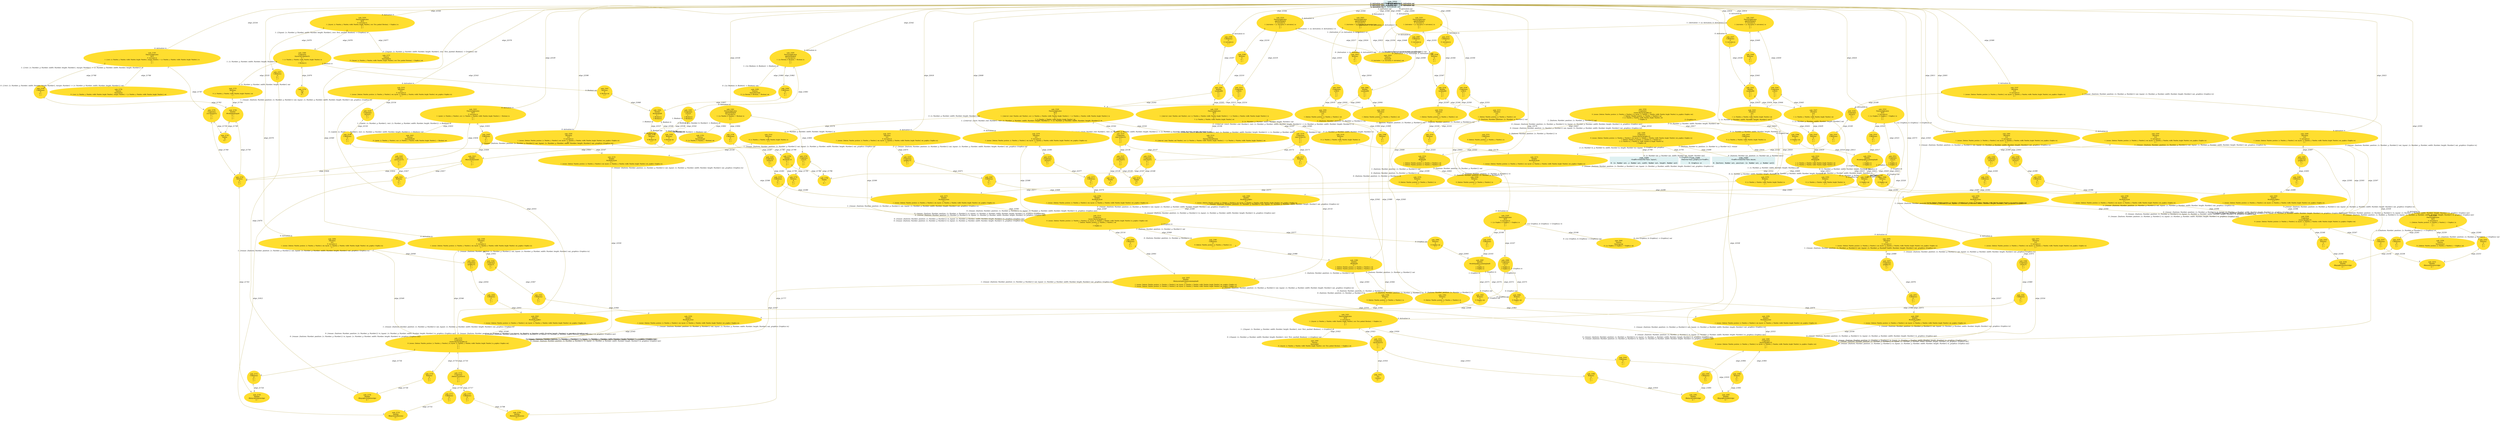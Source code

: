 digraph g{node_21692 [shape="box", style="filled", color="#dff1f2", fontname="Courier", label="node_21692
<%=a0%>=theInterface.mouse;

0: {buttons: Number out, position: {x: Number out, y: Number out}}" ]
node_21694 [shape="box", style="filled", color="#dff1f2", fontname="Courier", label="node_21694
<%=a0%>=theInterface.layout;

0: {x: Number out, y: Number out, width: Number out, height: Number out}" ]
node_21696 [shape="box", style="filled", color="#dff1f2", fontname="Courier", label="node_21696
theInterface.graphics=<%=a0%>;

0: Graphics in" ]
node_21698 [shape="ellipse", style="filled", color="#ffde2f", fontname="Times", label="node_21698
Composition
{mouse:$layout:$graphics:$}
0: {mouse: {buttons: Number, position: {x: Number, y: Number}} out, layout: {x: Number, y: Number, width: Number, height: Number} out, graphics: Graphics in}
1: {buttons: Number in, position: {x: Number in, y: Number in}}
2: {x: Number in, y: Number in, width: Number in, height: Number in}
3: Graphics out" ]
node_21704 [shape="ellipse", style="filled", color="#ffde2f", fontname="Times", label="node_21704
Identifier
#thebuttonsofthemouse
0: ?" ]
node_21707 [shape="ellipse", style="filled", color="#ffde2f", fontname="Times", label="node_21707
CoReference
$?
0: ?
1: ?" ]
node_21710 [shape="ellipse", style="filled", color="#ffde2f", fontname="Times", label="node_21710
Identifier
#thepositionofthemouse
0: ?" ]
node_21713 [shape="ellipse", style="filled", color="#ffde2f", fontname="Times", label="node_21713
CoReference
$?
0: ?
1: ?" ]
node_21716 [shape="ellipse", style="filled", color="#ffde2f", fontname="Times", label="node_21716
Composition
{buttons:$,position:$}
0: ?
1: ?
2: ?" ]
node_21720 [shape="ellipse", style="filled", color="#ffde2f", fontname="Times", label="node_21720
Identifier
#thelayoutforbuttonwidget
0: ?" ]
node_21723 [shape="ellipse", style="filled", color="#ffde2f", fontname="Times", label="node_21723
CoReference
$?
0: ?
1: ?" ]
node_21726 [shape="ellipse", style="filled", color="#ffde2f", fontname="Times", label="node_21726
Identifier
#thegraphicsforbuttonwidget
0: ?" ]
node_21729 [shape="ellipse", style="filled", color="#ffde2f", fontname="Times", label="node_21729
Reference
$!
0: ?
1: ?" ]
node_21732 [shape="ellipse", style="filled", color="#ffde2f", fontname="Times", label="node_21732
Composition
{mouse:$layout:$graphics:$}
0: {mouse: {buttons: Number, position: {x: Number, y: Number}} in, layout: {x: Number, y: Number, width: Number, height: Number} in, graphics: Graphics out}
1: ?
2: ?
3: ?" ]
node_21737 [shape="ellipse", style="filled", color="#ffde2f", fontname="Times", label="node_21737
Function
functionbutton
0: {{layout: {x: Number, y: Number, width: Number, height: Number}, text: Text, pushed: Boolean} -> Graphics} out" ]
node_21739 [shape="ellipse", style="filled", color="#ffde2f", fontname="Times", label="node_21739
Number
20
0: ?" ]
node_21742 [shape="ellipse", style="filled", color="#ffde2f", fontname="Times", label="node_21742
Reference
$!
0: ?
1: ?" ]
node_21748 [shape="ellipse", style="filled", color="#ffde2f", fontname="Times", label="node_21748
Identifier
#$withaddedmargin$
0: ?
1: ?
2: ?" ]
node_21753 [shape="ellipse", style="filled", color="#ffde2f", fontname="Times", label="node_21753
Reference
$!
0: {x: Number, y: Number, width: Number, height: Number} out
1: ?" ]
node_21756 [shape="ellipse", style="filled", color="#ffde2f", fontname="Times", label="node_21756
Function
functioninset
0: {{rect: {x: Number, y: Number, width: Number, height: Number}, margin: Number} -> {x: Number, y: Number, width: Number, height: Number}} out" ]
node_21758 [shape="ellipse", style="filled", color="#ffde2f", fontname="Times", label="node_21758
Composition
{rect:$margin:$}
0: ?
1: ?
2: ?" ]
node_21762 [shape="ellipse", style="filled", color="#ffde2f", fontname="Times", label="node_21762
CoReference
$?
0: ?
1: ?" ]
node_21765 [shape="ellipse", style="filled", color="#ffde2f", fontname="Times", label="node_21765
FunctionApplication
$$=$
0: Activation in
1: {{rect: {x: Number, y: Number, width: Number, height: Number}, margin: Number} -> {x: Number, y: Number, width: Number, height: Number}} in
2: ?
3: ?" ]
node_21774 [shape="ellipse", style="filled", color="#ffde2f", fontname="Times", label="node_21774
Text
OK
0: ?" ]
node_21776 [shape="ellipse", style="filled", color="#ffde2f", fontname="Times", label="node_21776
Reference
$!
0: ?
1: ?" ]
node_21780 [shape="ellipse", style="filled", color="#ffde2f", fontname="Times", label="node_21780
Number
1
0: ?" ]
node_21784 [shape="ellipse", style="filled", color="#ffde2f", fontname="Times", label="node_21784
Identifier
#resultof$==$
0: ?
1: ?
2: ?" ]
node_21789 [shape="ellipse", style="filled", color="#ffde2f", fontname="Times", label="node_21789
Reference
$!
0: Boolean out
1: ?" ]
node_21792 [shape="ellipse", style="filled", color="#ffde2f", fontname="Times", label="node_21792
Function
functionisEqual
0: {{a: Number, b: Number} -> Boolean} out" ]
node_21794 [shape="ellipse", style="filled", color="#ffde2f", fontname="Times", label="node_21794
Composition
{a:$,b:$}
0: ?
1: ?
2: ?" ]
node_21798 [shape="ellipse", style="filled", color="#ffde2f", fontname="Times", label="node_21798
CoReference
$?
0: ?
1: ?" ]
node_21801 [shape="ellipse", style="filled", color="#ffde2f", fontname="Times", label="node_21801
FunctionApplication
apply$to$andget$
0: Activation in
1: {{a: Number, b: Number} -> Boolean} in
2: ?
3: ?" ]
node_21811 [shape="ellipse", style="filled", color="#ffde2f", fontname="Times", label="node_21811
Reference
$!
0: ?
1: ?" ]
node_21815 [shape="ellipse", style="filled", color="#ffde2f", fontname="Times", label="node_21815
Identifier
#theresultof$isinside$
0: ?
1: ?
2: ?" ]
node_21820 [shape="ellipse", style="filled", color="#ffde2f", fontname="Times", label="node_21820
Reference
$!
0: Boolean out
1: ?" ]
node_21823 [shape="ellipse", style="filled", color="#ffde2f", fontname="Times", label="node_21823
Function
functionisInside
0: {{point: {x: Number, y: Number}, rect: {x: Number, y: Number, width: Number, height: Number}} -> Boolean} out" ]
node_21825 [shape="ellipse", style="filled", color="#ffde2f", fontname="Times", label="node_21825
Composition
{point:$,rect:$}
0: ?
1: ?
2: ?" ]
node_21829 [shape="ellipse", style="filled", color="#ffde2f", fontname="Times", label="node_21829
CoReference
$?
0: ?
1: ?" ]
node_21832 [shape="ellipse", style="filled", color="#ffde2f", fontname="Times", label="node_21832
FunctionApplication
$$=$
0: Activation in
1: {{point: {x: Number, y: Number}, rect: {x: Number, y: Number, width: Number, height: Number}} -> Boolean} in
2: ?
3: ?" ]
node_21842 [shape="ellipse", style="filled", color="#ffde2f", fontname="Times", label="node_21842
Identifier
#resultof$and$
0: ?
1: Boolean in
2: Boolean in" ]
node_21847 [shape="ellipse", style="filled", color="#ffde2f", fontname="Times", label="node_21847
Reference
$!
0: Boolean out
1: ?" ]
node_21850 [shape="ellipse", style="filled", color="#ffde2f", fontname="Times", label="node_21850
Function
functionboolAnd
0: {{a: Boolean, b: Boolean} -> Boolean} out" ]
node_21852 [shape="ellipse", style="filled", color="#ffde2f", fontname="Times", label="node_21852
Composition
{a:$,b:$}
0: ?
1: Boolean in
2: Boolean in" ]
node_21856 [shape="ellipse", style="filled", color="#ffde2f", fontname="Times", label="node_21856
CoReference
$?
0: ?
1: ?" ]
node_21859 [shape="ellipse", style="filled", color="#ffde2f", fontname="Times", label="node_21859
FunctionApplication
apply$to$andget$
0: Activation in
1: {{a: Boolean, b: Boolean} -> Boolean} in
2: ?
3: ?" ]
node_21868 [shape="ellipse", style="filled", color="#ffde2f", fontname="Times", label="node_21868
Composition
{layout:$text:$pushed:$}
0: ?
1: {x: Number, y: Number, width: Number, height: Number} in
2: ?
3: Boolean in" ]
node_21873 [shape="ellipse", style="filled", color="#ffde2f", fontname="Times", label="node_21873
CoReference
$?
0: ?
1: ?" ]
node_21876 [shape="ellipse", style="filled", color="#ffde2f", fontname="Times", label="node_21876
FunctionApplication
$$=$
0: Activation in
1: {{layout: {x: Number, y: Number, width: Number, height: Number}, text: Text, pushed: Boolean} -> Graphics} in
2: ?
3: ?" ]
node_21891 [shape="ellipse", style="filled", color="#ffde2f", fontname="Times", label="node_21891
Identifier
#thelayoutforlabelwidget
0: ?" ]
node_21894 [shape="ellipse", style="filled", color="#ffde2f", fontname="Times", label="node_21894
CoReference
$?
0: ?
1: ?" ]
node_21897 [shape="ellipse", style="filled", color="#ffde2f", fontname="Times", label="node_21897
Identifier
#thegraphicsforlabelwidget
0: ?" ]
node_21900 [shape="ellipse", style="filled", color="#ffde2f", fontname="Times", label="node_21900
Reference
$!
0: ?
1: ?" ]
node_21903 [shape="ellipse", style="filled", color="#ffde2f", fontname="Times", label="node_21903
Composition
{layout:$graphics:$}
0: {mouse: {buttons: Number, position: {x: Number, y: Number}} in, layout: {x: Number, y: Number, width: Number, height: Number} in, graphics: Graphics out}
1: ?
2: ?" ]
node_21907 [shape="ellipse", style="filled", color="#ffde2f", fontname="Times", label="node_21907
Function
functionlabel
0: {{layout: {x: Number, y: Number, width: Number, height: Number}, text: Text, pushed: Boolean} -> Graphics} out" ]
node_21909 [shape="ellipse", style="filled", color="#ffde2f", fontname="Times", label="node_21909
Reference
$!
0: ?
1: ?" ]
node_21912 [shape="ellipse", style="filled", color="#ffde2f", fontname="Times", label="node_21912
Text
Labeltext
0: ?" ]
node_21914 [shape="ellipse", style="filled", color="#ffde2f", fontname="Times", label="node_21914
Composition
{layout:$text:$}
0: ?
1: ?
2: ?" ]
node_21918 [shape="ellipse", style="filled", color="#ffde2f", fontname="Times", label="node_21918
CoReference
$?
0: ?
1: ?" ]
node_21921 [shape="ellipse", style="filled", color="#ffde2f", fontname="Times", label="node_21921
FunctionApplication
$$=$
0: Activation in
1: {{layout: {x: Number, y: Number, width: Number, height: Number}, text: Text, pushed: Boolean} -> Graphics} in
2: ?
3: ?" ]
node_21936 [shape="ellipse", style="filled", color="#ffde2f", fontname="Times", label="node_21936
Identifier
#resultof$.mouse
0: ?
1: {mouse: {buttons: Number, position: {x: Number, y: Number}} out, layout: {x: Number, y: Number, width: Number, height: Number} out, graphics: Graphics in}" ]
node_21940 [shape="ellipse", style="filled", color="#ffde2f", fontname="Times", label="node_21940
Reference
$!
0: {buttons: Number, position: {x: Number, y: Number}} in
1: ?" ]
node_21943 [shape="ellipse", style="filled", color="#ffde2f", fontname="Times", label="node_21943
CoReference
$?
0: ?
1: ?" ]
node_21946 [shape="ellipse", style="filled", color="#ffde2f", fontname="Times", label="node_21946
Composition
{mouse:$}
0: ?
1: ?" ]
node_21949 [shape="ellipse", style="filled", color="#ffde2f", fontname="Times", label="node_21949
Affectation
$=$
0: Activation in
1: {mouse: {buttons: Number, position: {x: Number, y: Number}} out, layout: {x: Number, y: Number, width: Number, height: Number} out, graphics: Graphics in}
2: ?" ]
node_21958 [shape="ellipse", style="filled", color="#ffde2f", fontname="Times", label="node_21958
Identifier
#resultof$.mouse
0: ?
1: {mouse: {buttons: Number, position: {x: Number, y: Number}} out, layout: {x: Number, y: Number, width: Number, height: Number} out, graphics: Graphics in}" ]
node_21962 [shape="ellipse", style="filled", color="#ffde2f", fontname="Times", label="node_21962
Reference
$!
0: {buttons: Number, position: {x: Number, y: Number}} in
1: ?" ]
node_21965 [shape="ellipse", style="filled", color="#ffde2f", fontname="Times", label="node_21965
CoReference
$?
0: ?
1: ?" ]
node_21968 [shape="ellipse", style="filled", color="#ffde2f", fontname="Times", label="node_21968
Composition
{mouse:$}
0: ?
1: ?" ]
node_21971 [shape="ellipse", style="filled", color="#ffde2f", fontname="Times", label="node_21971
Affectation
$=$
0: Activation in
1: {mouse: {buttons: Number, position: {x: Number, y: Number}} out, layout: {x: Number, y: Number, width: Number, height: Number} out, graphics: Graphics in}
2: ?" ]
node_21980 [shape="ellipse", style="filled", color="#ffde2f", fontname="Times", label="node_21980
Identifier
#both$and$
0: ?
1: {buttons: Number, position: {x: Number, y: Number}} out
2: {buttons: Number, position: {x: Number, y: Number}} out" ]
node_21985 [shape="ellipse", style="filled", color="#ffde2f", fontname="Times", label="node_21985
CoReference
$?
0: {buttons: Number, position: {x: Number, y: Number}} in
1: ?" ]
node_21988 [shape="ellipse", style="filled", color="#ffde2f", fontname="Times", label="node_21988
Reference
$!
0: ?
1: ?" ]
node_21992 [shape="ellipse", style="filled", color="#ffde2f", fontname="Times", label="node_21992
Affectation
$=$
0: ?
1: {buttons: Number, position: {x: Number, y: Number}} out
2: ?" ]
node_21997 [shape="ellipse", style="filled", color="#ffde2f", fontname="Times", label="node_21997
Affectation
$=$
0: ?
1: {buttons: Number, position: {x: Number, y: Number}} out
2: ?" ]
node_22002 [shape="ellipse", style="filled", color="#ffde2f", fontname="Times", label="node_22002
Identifier
variableall$$
0: ?
1: ?
2: ?" ]
node_22007 [shape="ellipse", style="filled", color="#ffde2f", fontname="Times", label="node_22007
CoReference
$?
0: Activation in
1: ?" ]
node_22010 [shape="ellipse", style="filled", color="#ffde2f", fontname="Times", label="node_22010
Function
functionall
0: {Activation -> {a: Activation, b: Activation}} out" ]
node_22015 [shape="ellipse", style="filled", color="#ffde2f", fontname="Times", label="node_22015
Reference
$!
0: ?
1: ?" ]
node_22018 [shape="ellipse", style="filled", color="#ffde2f", fontname="Times", label="node_22018
Composition
{a:$b:$}
0: ?
1: ?
2: ?" ]
node_22022 [shape="ellipse", style="filled", color="#ffde2f", fontname="Times", label="node_22022
FunctionApplication
apply$to$andget$
0: Activation in
1: {Activation -> {a: Activation, b: Activation}} in
2: ?
3: ?" ]
node_22035 [shape="ellipse", style="filled", color="#ffde2f", fontname="Times", label="node_22035
Identifier
#thelayoutofsplitcolumncontaining$and$
0: ?
1: {mouse: {buttons: Number, position: {x: Number, y: Number}} out, layout: {x: Number, y: Number, width: Number, height: Number} out, graphics: Graphics in}
2: {mouse: {buttons: Number, position: {x: Number, y: Number}} out, layout: {x: Number, y: Number, width: Number, height: Number} out, graphics: Graphics in}" ]
node_22040 [shape="ellipse", style="filled", color="#ffde2f", fontname="Times", label="node_22040
CoReference
$?
0: ?
1: ?" ]
node_22043 [shape="ellipse", style="filled", color="#ffde2f", fontname="Times", label="node_22043
Identifier
#resultof$.graphics
0: ?
1: {mouse: {buttons: Number, position: {x: Number, y: Number}} out, layout: {x: Number, y: Number, width: Number, height: Number} out, graphics: Graphics in}" ]
node_22047 [shape="ellipse", style="filled", color="#ffde2f", fontname="Times", label="node_22047
Reference
$!
0: Graphics out
1: ?" ]
node_22050 [shape="ellipse", style="filled", color="#ffde2f", fontname="Times", label="node_22050
CoReference
$?
0: ?
1: ?" ]
node_22053 [shape="ellipse", style="filled", color="#ffde2f", fontname="Times", label="node_22053
Composition
{graphics:$}
0: ?
1: ?" ]
node_22056 [shape="ellipse", style="filled", color="#ffde2f", fontname="Times", label="node_22056
Affectation
$=$
0: Activation in
1: {mouse: {buttons: Number, position: {x: Number, y: Number}} out, layout: {x: Number, y: Number, width: Number, height: Number} out, graphics: Graphics in}
2: ?" ]
node_22065 [shape="ellipse", style="filled", color="#ffde2f", fontname="Times", label="node_22065
Identifier
#resultof$.graphics
0: ?
1: {mouse: {buttons: Number, position: {x: Number, y: Number}} out, layout: {x: Number, y: Number, width: Number, height: Number} out, graphics: Graphics in}" ]
node_22069 [shape="ellipse", style="filled", color="#ffde2f", fontname="Times", label="node_22069
Reference
$!
0: Graphics out
1: ?" ]
node_22072 [shape="ellipse", style="filled", color="#ffde2f", fontname="Times", label="node_22072
CoReference
$?
0: ?
1: ?" ]
node_22075 [shape="ellipse", style="filled", color="#ffde2f", fontname="Times", label="node_22075
Composition
{graphics:$}
0: ?
1: ?" ]
node_22078 [shape="ellipse", style="filled", color="#ffde2f", fontname="Times", label="node_22078
Affectation
$=$
0: Activation in
1: {mouse: {buttons: Number, position: {x: Number, y: Number}} out, layout: {x: Number, y: Number, width: Number, height: Number} out, graphics: Graphics in}
2: ?" ]
node_22087 [shape="ellipse", style="filled", color="#ffde2f", fontname="Times", label="node_22087
Identifier
#resultofgraphicscontaining$and$
0: ?
1: Graphics in
2: Graphics in" ]
node_22092 [shape="ellipse", style="filled", color="#ffde2f", fontname="Times", label="node_22092
Reference
$!
0: Graphics out
1: ?" ]
node_22095 [shape="ellipse", style="filled", color="#ffde2f", fontname="Times", label="node_22095
Function
functiongroup
0: {{a: Graphics, b: Graphics} -> Graphics} out" ]
node_22098 [shape="ellipse", style="filled", color="#ffde2f", fontname="Times", label="node_22098
Composition
{a:$,b:$}
0: ?
1: Graphics in
2: Graphics in" ]
node_22102 [shape="ellipse", style="filled", color="#ffde2f", fontname="Times", label="node_22102
CoReference
$?
0: ?
1: ?" ]
node_22105 [shape="ellipse", style="filled", color="#ffde2f", fontname="Times", label="node_22105
FunctionApplication
$$=$
0: Activation in
1: {{a: Graphics, b: Graphics} -> Graphics} in
2: ?
3: ?" ]
node_22114 [shape="ellipse", style="filled", color="#ffde2f", fontname="Times", label="node_22114
Composition
{mouse:$layout:$graphics:$}
0: {mouse: {buttons: Number, position: {x: Number, y: Number}} in, layout: {x: Number, y: Number, width: Number, height: Number} in, graphics: Graphics out}
1: {buttons: Number, position: {x: Number, y: Number}} out
2: ?
3: Graphics in" ]
node_22119 [shape="ellipse", style="filled", color="#ffde2f", fontname="Times", label="node_22119
Function
functioncolumnElement
0: {{interval: {start: Number, end: Number}, rect: {x: Number, y: Number, width: Number, height: Number}} -> {x: Number, y: Number, width: Number, height: Number}} out" ]
node_22122 [shape="ellipse", style="filled", color="#ffde2f", fontname="Times", label="node_22122
Number
0
0: ?" ]
node_22124 [shape="ellipse", style="filled", color="#ffde2f", fontname="Times", label="node_22124
Number
0.5
0: ?" ]
node_22127 [shape="ellipse", style="filled", color="#ffde2f", fontname="Times", label="node_22127
Composition
{start:$end:$}
0: ?
1: ?
2: ?" ]
node_22131 [shape="ellipse", style="filled", color="#ffde2f", fontname="Times", label="node_22131
Reference
$!
0: ?
1: ?" ]
node_22135 [shape="ellipse", style="filled", color="#ffde2f", fontname="Times", label="node_22135
Composition
{interval:$rect:$}
0: ?
1: ?
2: ?" ]
node_22139 [shape="ellipse", style="filled", color="#ffde2f", fontname="Times", label="node_22139
Identifier
#resultof$.layout
0: ?
1: {mouse: {buttons: Number, position: {x: Number, y: Number}} out, layout: {x: Number, y: Number, width: Number, height: Number} out, graphics: Graphics in}" ]
node_22143 [shape="ellipse", style="filled", color="#ffde2f", fontname="Times", label="node_22143
Reference
$!
0: {x: Number, y: Number, width: Number, height: Number} in
1: ?" ]
node_22146 [shape="ellipse", style="filled", color="#ffde2f", fontname="Times", label="node_22146
CoReference
$?
0: ?
1: ?" ]
node_22149 [shape="ellipse", style="filled", color="#ffde2f", fontname="Times", label="node_22149
Composition
{layout:$}
0: ?
1: ?" ]
node_22152 [shape="ellipse", style="filled", color="#ffde2f", fontname="Times", label="node_22152
Affectation
$=$
0: Activation in
1: {mouse: {buttons: Number, position: {x: Number, y: Number}} out, layout: {x: Number, y: Number, width: Number, height: Number} out, graphics: Graphics in}
2: ?" ]
node_22160 [shape="ellipse", style="filled", color="#ffde2f", fontname="Times", label="node_22160
FunctionApplication
$$=$
0: ?
1: {{interval: {start: Number, end: Number}, rect: {x: Number, y: Number, width: Number, height: Number}} -> {x: Number, y: Number, width: Number, height: Number}} in
2: ?
3: {x: Number, y: Number, width: Number, height: Number} out" ]
node_22166 [shape="ellipse", style="filled", color="#ffde2f", fontname="Times", label="node_22166
Composition
{start:$end:$}
0: ?
1: ?
2: ?" ]
node_22170 [shape="ellipse", style="filled", color="#ffde2f", fontname="Times", label="node_22170
Composition
{interval:$rect:$}
0: ?
1: ?
2: ?" ]
node_22174 [shape="ellipse", style="filled", color="#ffde2f", fontname="Times", label="node_22174
Identifier
#resultof$.layout
0: ?
1: {mouse: {buttons: Number, position: {x: Number, y: Number}} out, layout: {x: Number, y: Number, width: Number, height: Number} out, graphics: Graphics in}" ]
node_22178 [shape="ellipse", style="filled", color="#ffde2f", fontname="Times", label="node_22178
Reference
$!
0: {x: Number, y: Number, width: Number, height: Number} in
1: ?" ]
node_22181 [shape="ellipse", style="filled", color="#ffde2f", fontname="Times", label="node_22181
CoReference
$?
0: ?
1: ?" ]
node_22184 [shape="ellipse", style="filled", color="#ffde2f", fontname="Times", label="node_22184
Composition
{layout:$}
0: ?
1: ?" ]
node_22187 [shape="ellipse", style="filled", color="#ffde2f", fontname="Times", label="node_22187
Affectation
$=$
0: Activation in
1: {mouse: {buttons: Number, position: {x: Number, y: Number}} out, layout: {x: Number, y: Number, width: Number, height: Number} out, graphics: Graphics in}
2: ?" ]
node_22195 [shape="ellipse", style="filled", color="#ffde2f", fontname="Times", label="node_22195
FunctionApplication
$$=$
0: ?
1: {{interval: {start: Number, end: Number}, rect: {x: Number, y: Number, width: Number, height: Number}} -> {x: Number, y: Number, width: Number, height: Number}} in
2: ?
3: {x: Number, y: Number, width: Number, height: Number} out" ]
node_22201 [shape="ellipse", style="filled", color="#ffde2f", fontname="Times", label="node_22201
Identifier
variableall$$
0: ?
1: ?
2: ?" ]
node_22206 [shape="ellipse", style="filled", color="#ffde2f", fontname="Times", label="node_22206
CoReference
$?
0: Activation in
1: ?" ]
node_22209 [shape="ellipse", style="filled", color="#ffde2f", fontname="Times", label="node_22209
Reference
$!
0: ?
1: ?" ]
node_22212 [shape="ellipse", style="filled", color="#ffde2f", fontname="Times", label="node_22212
Composition
{a:$b:$}
0: ?
1: ?
2: ?" ]
node_22216 [shape="ellipse", style="filled", color="#ffde2f", fontname="Times", label="node_22216
FunctionApplication
apply$to$andget$
0: Activation in
1: {Activation -> {a: Activation, b: Activation}} in
2: ?
3: ?" ]
node_22234 [shape="ellipse", style="filled", color="#ffde2f", fontname="Times", label="node_22234
Identifier
#themouseforcursorwidget
0: ?" ]
node_22237 [shape="ellipse", style="filled", color="#ffde2f", fontname="Times", label="node_22237
CoReference
$?
0: ?
1: ?" ]
node_22240 [shape="ellipse", style="filled", color="#ffde2f", fontname="Times", label="node_22240
Identifier
#thegraphicsforcursorwidget
0: ?" ]
node_22243 [shape="ellipse", style="filled", color="#ffde2f", fontname="Times", label="node_22243
Reference
$!
0: ?
1: ?" ]
node_22246 [shape="ellipse", style="filled", color="#ffde2f", fontname="Times", label="node_22246
Composition
{mouse:$graphics:$}
0: {mouse: {buttons: Number, position: {x: Number, y: Number}} in, layout: {x: Number, y: Number, width: Number, height: Number} in, graphics: Graphics out}
1: ?
2: ?" ]
node_22250 [shape="ellipse", style="filled", color="#ffde2f", fontname="Times", label="node_22250
Function
functioncursor
0: {{buttons: Number, position: {x: Number, y: Number}} -> Graphics} out" ]
node_22252 [shape="ellipse", style="filled", color="#ffde2f", fontname="Times", label="node_22252
Reference
$!
0: ?
1: ?" ]
node_22255 [shape="ellipse", style="filled", color="#ffde2f", fontname="Times", label="node_22255
CoReference
$?
0: ?
1: ?" ]
node_22258 [shape="ellipse", style="filled", color="#ffde2f", fontname="Times", label="node_22258
FunctionApplication
$$=$
0: Activation in
1: {{buttons: Number, position: {x: Number, y: Number}} -> Graphics} in
2: ?
3: ?" ]
node_22272 [shape="ellipse", style="filled", color="#ffde2f", fontname="Times", label="node_22272
Identifier
#resultof$.mouse
0: ?
1: {mouse: {buttons: Number, position: {x: Number, y: Number}} out, layout: {x: Number, y: Number, width: Number, height: Number} out, graphics: Graphics in}" ]
node_22276 [shape="ellipse", style="filled", color="#ffde2f", fontname="Times", label="node_22276
Reference
$!
0: {buttons: Number, position: {x: Number, y: Number}} in
1: ?" ]
node_22279 [shape="ellipse", style="filled", color="#ffde2f", fontname="Times", label="node_22279
CoReference
$?
0: ?
1: ?" ]
node_22282 [shape="ellipse", style="filled", color="#ffde2f", fontname="Times", label="node_22282
Composition
{mouse:$}
0: ?
1: ?" ]
node_22285 [shape="ellipse", style="filled", color="#ffde2f", fontname="Times", label="node_22285
Affectation
$=$
0: Activation in
1: {mouse: {buttons: Number, position: {x: Number, y: Number}} out, layout: {x: Number, y: Number, width: Number, height: Number} out, graphics: Graphics in}
2: ?" ]
node_22294 [shape="ellipse", style="filled", color="#ffde2f", fontname="Times", label="node_22294
Identifier
#resultof$.mouse
0: ?
1: {mouse: {buttons: Number, position: {x: Number, y: Number}} out, layout: {x: Number, y: Number, width: Number, height: Number} out, graphics: Graphics in}" ]
node_22298 [shape="ellipse", style="filled", color="#ffde2f", fontname="Times", label="node_22298
Reference
$!
0: {buttons: Number, position: {x: Number, y: Number}} in
1: ?" ]
node_22301 [shape="ellipse", style="filled", color="#ffde2f", fontname="Times", label="node_22301
CoReference
$?
0: ?
1: ?" ]
node_22304 [shape="ellipse", style="filled", color="#ffde2f", fontname="Times", label="node_22304
Composition
{mouse:$}
0: ?
1: ?" ]
node_22307 [shape="ellipse", style="filled", color="#ffde2f", fontname="Times", label="node_22307
Affectation
$=$
0: Activation in
1: {mouse: {buttons: Number, position: {x: Number, y: Number}} out, layout: {x: Number, y: Number, width: Number, height: Number} out, graphics: Graphics in}
2: ?" ]
node_22316 [shape="ellipse", style="filled", color="#ffde2f", fontname="Times", label="node_22316
Identifier
#both$and$
0: ?
1: {buttons: Number, position: {x: Number, y: Number}} out
2: {buttons: Number, position: {x: Number, y: Number}} out" ]
node_22321 [shape="ellipse", style="filled", color="#ffde2f", fontname="Times", label="node_22321
CoReference
$?
0: {buttons: Number, position: {x: Number, y: Number}} in
1: ?" ]
node_22324 [shape="ellipse", style="filled", color="#ffde2f", fontname="Times", label="node_22324
Reference
$!
0: ?
1: ?" ]
node_22328 [shape="ellipse", style="filled", color="#ffde2f", fontname="Times", label="node_22328
Affectation
$=$
0: ?
1: {buttons: Number, position: {x: Number, y: Number}} out
2: ?" ]
node_22333 [shape="ellipse", style="filled", color="#ffde2f", fontname="Times", label="node_22333
Affectation
$=$
0: ?
1: {buttons: Number, position: {x: Number, y: Number}} out
2: ?" ]
node_22338 [shape="ellipse", style="filled", color="#ffde2f", fontname="Times", label="node_22338
Identifier
variableall$$
0: ?
1: ?
2: ?" ]
node_22343 [shape="ellipse", style="filled", color="#ffde2f", fontname="Times", label="node_22343
CoReference
$?
0: Activation in
1: ?" ]
node_22346 [shape="ellipse", style="filled", color="#ffde2f", fontname="Times", label="node_22346
Reference
$!
0: ?
1: ?" ]
node_22349 [shape="ellipse", style="filled", color="#ffde2f", fontname="Times", label="node_22349
Composition
{a:$b:$}
0: ?
1: ?
2: ?" ]
node_22353 [shape="ellipse", style="filled", color="#ffde2f", fontname="Times", label="node_22353
FunctionApplication
apply$to$andget$
0: Activation in
1: {Activation -> {a: Activation, b: Activation}} in
2: ?
3: ?" ]
node_22366 [shape="ellipse", style="filled", color="#ffde2f", fontname="Times", label="node_22366
Identifier
#resultof$.layout
0: ?
1: {mouse: {buttons: Number, position: {x: Number, y: Number}} out, layout: {x: Number, y: Number, width: Number, height: Number} out, graphics: Graphics in}" ]
node_22370 [shape="ellipse", style="filled", color="#ffde2f", fontname="Times", label="node_22370
Reference
$!
0: {x: Number, y: Number, width: Number, height: Number} in
1: ?" ]
node_22373 [shape="ellipse", style="filled", color="#ffde2f", fontname="Times", label="node_22373
CoReference
$?
0: ?
1: ?" ]
node_22376 [shape="ellipse", style="filled", color="#ffde2f", fontname="Times", label="node_22376
Composition
{layout:$}
0: ?
1: ?" ]
node_22379 [shape="ellipse", style="filled", color="#ffde2f", fontname="Times", label="node_22379
Affectation
$=$
0: Activation in
1: {mouse: {buttons: Number, position: {x: Number, y: Number}} out, layout: {x: Number, y: Number, width: Number, height: Number} out, graphics: Graphics in}
2: ?" ]
node_22388 [shape="ellipse", style="filled", color="#ffde2f", fontname="Times", label="node_22388
Identifier
#resultof$.layout
0: ?
1: {mouse: {buttons: Number, position: {x: Number, y: Number}} out, layout: {x: Number, y: Number, width: Number, height: Number} out, graphics: Graphics in}" ]
node_22392 [shape="ellipse", style="filled", color="#ffde2f", fontname="Times", label="node_22392
Reference
$!
0: {x: Number, y: Number, width: Number, height: Number} in
1: ?" ]
node_22395 [shape="ellipse", style="filled", color="#ffde2f", fontname="Times", label="node_22395
CoReference
$?
0: ?
1: ?" ]
node_22398 [shape="ellipse", style="filled", color="#ffde2f", fontname="Times", label="node_22398
Composition
{layout:$}
0: ?
1: ?" ]
node_22401 [shape="ellipse", style="filled", color="#ffde2f", fontname="Times", label="node_22401
Affectation
$=$
0: Activation in
1: {mouse: {buttons: Number, position: {x: Number, y: Number}} out, layout: {x: Number, y: Number, width: Number, height: Number} out, graphics: Graphics in}
2: ?" ]
node_22410 [shape="ellipse", style="filled", color="#ffde2f", fontname="Times", label="node_22410
Identifier
#both2$and$
0: ?
1: {x: Number, y: Number, width: Number, height: Number} out
2: {x: Number, y: Number, width: Number, height: Number} out" ]
node_22415 [shape="ellipse", style="filled", color="#ffde2f", fontname="Times", label="node_22415
CoReference
$?
0: {x: Number, y: Number, width: Number, height: Number} in
1: ?" ]
node_22418 [shape="ellipse", style="filled", color="#ffde2f", fontname="Times", label="node_22418
Reference
$!
0: ?
1: ?" ]
node_22422 [shape="ellipse", style="filled", color="#ffde2f", fontname="Times", label="node_22422
Affectation
$=$
0: ?
1: {x: Number, y: Number, width: Number, height: Number} out
2: ?" ]
node_22427 [shape="ellipse", style="filled", color="#ffde2f", fontname="Times", label="node_22427
Affectation
$=$
0: ?
1: {x: Number, y: Number, width: Number, height: Number} out
2: ?" ]
node_22432 [shape="ellipse", style="filled", color="#ffde2f", fontname="Times", label="node_22432
Identifier
variableall$$
0: ?
1: ?
2: ?" ]
node_22437 [shape="ellipse", style="filled", color="#ffde2f", fontname="Times", label="node_22437
CoReference
$?
0: Activation in
1: ?" ]
node_22440 [shape="ellipse", style="filled", color="#ffde2f", fontname="Times", label="node_22440
Reference
$!
0: ?
1: ?" ]
node_22443 [shape="ellipse", style="filled", color="#ffde2f", fontname="Times", label="node_22443
Composition
{a:$b:$}
0: ?
1: ?
2: ?" ]
node_22447 [shape="ellipse", style="filled", color="#ffde2f", fontname="Times", label="node_22447
FunctionApplication
apply$to$andget$
0: Activation in
1: {Activation -> {a: Activation, b: Activation}} in
2: ?
3: ?" ]
node_22460 [shape="ellipse", style="filled", color="#ffde2f", fontname="Times", label="node_22460
Identifier
#resultof$.graphics
0: ?
1: {mouse: {buttons: Number, position: {x: Number, y: Number}} out, layout: {x: Number, y: Number, width: Number, height: Number} out, graphics: Graphics in}" ]
node_22464 [shape="ellipse", style="filled", color="#ffde2f", fontname="Times", label="node_22464
Reference
$!
0: Graphics out
1: ?" ]
node_22467 [shape="ellipse", style="filled", color="#ffde2f", fontname="Times", label="node_22467
CoReference
$?
0: ?
1: ?" ]
node_22470 [shape="ellipse", style="filled", color="#ffde2f", fontname="Times", label="node_22470
Composition
{graphics:$}
0: ?
1: ?" ]
node_22473 [shape="ellipse", style="filled", color="#ffde2f", fontname="Times", label="node_22473
Affectation
$=$
0: Activation in
1: {mouse: {buttons: Number, position: {x: Number, y: Number}} out, layout: {x: Number, y: Number, width: Number, height: Number} out, graphics: Graphics in}
2: ?" ]
node_22482 [shape="ellipse", style="filled", color="#ffde2f", fontname="Times", label="node_22482
Identifier
#resultof$.graphics
0: ?
1: {mouse: {buttons: Number, position: {x: Number, y: Number}} out, layout: {x: Number, y: Number, width: Number, height: Number} out, graphics: Graphics in}" ]
node_22486 [shape="ellipse", style="filled", color="#ffde2f", fontname="Times", label="node_22486
Reference
$!
0: Graphics out
1: ?" ]
node_22489 [shape="ellipse", style="filled", color="#ffde2f", fontname="Times", label="node_22489
CoReference
$?
0: ?
1: ?" ]
node_22492 [shape="ellipse", style="filled", color="#ffde2f", fontname="Times", label="node_22492
Composition
{graphics:$}
0: ?
1: ?" ]
node_22495 [shape="ellipse", style="filled", color="#ffde2f", fontname="Times", label="node_22495
Affectation
$=$
0: Activation in
1: {mouse: {buttons: Number, position: {x: Number, y: Number}} out, layout: {x: Number, y: Number, width: Number, height: Number} out, graphics: Graphics in}
2: ?" ]
node_22504 [shape="ellipse", style="filled", color="#ffde2f", fontname="Times", label="node_22504
Identifier
#resultofgraphicscontaining$and$
0: ?
1: Graphics in
2: Graphics in" ]
node_22509 [shape="ellipse", style="filled", color="#ffde2f", fontname="Times", label="node_22509
Reference
$!
0: Graphics out
1: ?" ]
node_22512 [shape="ellipse", style="filled", color="#ffde2f", fontname="Times", label="node_22512
Composition
{a:$,b:$}
0: ?
1: Graphics in
2: Graphics in" ]
node_22516 [shape="ellipse", style="filled", color="#ffde2f", fontname="Times", label="node_22516
CoReference
$?
0: ?
1: ?" ]
node_22519 [shape="ellipse", style="filled", color="#ffde2f", fontname="Times", label="node_22519
FunctionApplication
$$=$
0: Activation in
1: {{a: Graphics, b: Graphics} -> Graphics} in
2: ?
3: ?" ]
node_22528 [shape="ellipse", style="filled", color="#ffde2f", fontname="Times", label="node_22528
Composition
{mouse:$layout:$graphics:$}
0: {mouse: {buttons: Number, position: {x: Number, y: Number}} in, layout: {x: Number, y: Number, width: Number, height: Number} in, graphics: Graphics out}
1: {buttons: Number, position: {x: Number, y: Number}} out
2: {x: Number, y: Number, width: Number, height: Number} out
3: Graphics in" ]
node_22533 [shape="box", style="filled", color="#dff1f2", fontname="Courier", label="node_22533
<%=a0%> = active;

0: Activation out" ]
node_21698 -> node_21692 [dir=none, arrowHead=none, fontname="Times-Italic", arrowsize=1, color="#9d8400", label="edge_21699",  headlabel="0: {buttons: Number out, position: {x: Number out, y: Number out}}", taillabel="1: {buttons: Number in, position: {x: Number in, y: Number in}}: mouse" ]
node_21698 -> node_21694 [dir=none, arrowHead=none, fontname="Times-Italic", arrowsize=1, color="#9d8400", label="edge_21700",  headlabel="0: {x: Number out, y: Number out, width: Number out, height: Number out}", taillabel="2: {x: Number in, y: Number in, width: Number in, height: Number in}: layout" ]
node_21698 -> node_21696 [dir=none, arrowHead=none, fontname="Times-Italic", arrowsize=1, color="#9d8400", label="edge_21701",  headlabel="0: Graphics in", taillabel="3: Graphics out: graphics" ]
node_21707 -> node_21704 [dir=none, arrowHead=none, fontname="Times-Italic", arrowsize=1, color="#9d8400", label="edge_21708",  headlabel="0", taillabel="1" ]
node_21713 -> node_21710 [dir=none, arrowHead=none, fontname="Times-Italic", arrowsize=1, color="#9d8400", label="edge_21714",  headlabel="0", taillabel="1" ]
node_21716 -> node_21707 [dir=none, arrowHead=none, fontname="Times-Italic", arrowsize=1, color="#9d8400", label="edge_21717",  headlabel="0", taillabel="1" ]
node_21716 -> node_21713 [dir=none, arrowHead=none, fontname="Times-Italic", arrowsize=1, color="#9d8400", label="edge_21718",  headlabel="0", taillabel="2" ]
node_21723 -> node_21720 [dir=none, arrowHead=none, fontname="Times-Italic", arrowsize=1, color="#9d8400", label="edge_21724",  headlabel="0", taillabel="1" ]
node_21729 -> node_21726 [dir=none, arrowHead=none, fontname="Times-Italic", arrowsize=1, color="#9d8400", label="edge_21730",  headlabel="0", taillabel="1" ]
node_21732 -> node_21716 [dir=none, arrowHead=none, fontname="Times-Italic", arrowsize=1, color="#9d8400", label="edge_21733",  headlabel="0", taillabel="1" ]
node_21732 -> node_21723 [dir=none, arrowHead=none, fontname="Times-Italic", arrowsize=1, color="#9d8400", label="edge_21734",  headlabel="0", taillabel="2" ]
node_21732 -> node_21729 [dir=none, arrowHead=none, fontname="Times-Italic", arrowsize=1, color="#9d8400", label="edge_21735",  headlabel="0", taillabel="3" ]
node_21742 -> node_21720 [dir=none, arrowHead=none, fontname="Times-Italic", arrowsize=1, color="#9d8400", label="edge_21743",  headlabel="0", taillabel="1" ]
node_21748 -> node_21739 [dir=none, arrowHead=none, fontname="Times-Italic", arrowsize=1, color="#9d8400", label="edge_21749",  headlabel="0", taillabel="2" ]
node_21748 -> node_21742 [dir=none, arrowHead=none, fontname="Times-Italic", arrowsize=1, color="#9d8400", label="edge_21750",  headlabel="0", taillabel="1" ]
node_21753 -> node_21748 [dir=none, arrowHead=none, fontname="Times-Italic", arrowsize=1, color="#9d8400", label="edge_21754",  headlabel="0", taillabel="1" ]
node_21758 -> node_21739 [dir=none, arrowHead=none, fontname="Times-Italic", arrowsize=1, color="#9d8400", label="edge_21759",  headlabel="0", taillabel="2" ]
node_21758 -> node_21742 [dir=none, arrowHead=none, fontname="Times-Italic", arrowsize=1, color="#9d8400", label="edge_21760",  headlabel="0", taillabel="1" ]
node_21762 -> node_21748 [dir=none, arrowHead=none, fontname="Times-Italic", arrowsize=1, color="#9d8400", label="edge_21763",  headlabel="0", taillabel="1" ]
node_21765 -> node_21756 [dir=none, arrowHead=none, fontname="Times-Italic", arrowsize=1, color="#9d8400", label="edge_21766",  headlabel="0: {{rect: {x: Number, y: Number, width: Number, height: Number}, margin: Number} -> {x: Number, y: Number, width: Number, height: Number}} out", taillabel="1: {{rect: {x: Number, y: Number, width: Number, height: Number}, margin: Number} -> {x: Number, y: Number, width: Number, height: Number}} in" ]
node_21765 -> node_21758 [dir=none, arrowHead=none, fontname="Times-Italic", arrowsize=1, color="#9d8400", label="edge_21767",  headlabel="0", taillabel="2" ]
node_21765 -> node_21762 [dir=none, arrowHead=none, fontname="Times-Italic", arrowsize=1, color="#9d8400", label="edge_21768",  headlabel="0", taillabel="3" ]
node_21776 -> node_21704 [dir=none, arrowHead=none, fontname="Times-Italic", arrowsize=1, color="#9d8400", label="edge_21777",  headlabel="0", taillabel="1" ]
node_21784 -> node_21776 [dir=none, arrowHead=none, fontname="Times-Italic", arrowsize=1, color="#9d8400", label="edge_21785",  headlabel="0", taillabel="1" ]
node_21784 -> node_21780 [dir=none, arrowHead=none, fontname="Times-Italic", arrowsize=1, color="#9d8400", label="edge_21786",  headlabel="0", taillabel="2" ]
node_21789 -> node_21784 [dir=none, arrowHead=none, fontname="Times-Italic", arrowsize=1, color="#9d8400", label="edge_21790",  headlabel="0", taillabel="1" ]
node_21794 -> node_21776 [dir=none, arrowHead=none, fontname="Times-Italic", arrowsize=1, color="#9d8400", label="edge_21795",  headlabel="0", taillabel="1" ]
node_21794 -> node_21780 [dir=none, arrowHead=none, fontname="Times-Italic", arrowsize=1, color="#9d8400", label="edge_21796",  headlabel="0", taillabel="2" ]
node_21798 -> node_21784 [dir=none, arrowHead=none, fontname="Times-Italic", arrowsize=1, color="#9d8400", label="edge_21799",  headlabel="0", taillabel="1" ]
node_21801 -> node_21792 [dir=none, arrowHead=none, fontname="Times-Italic", arrowsize=1, color="#9d8400", label="edge_21802",  headlabel="0: {{a: Number, b: Number} -> Boolean} out", taillabel="1: {{a: Number, b: Number} -> Boolean} in" ]
node_21801 -> node_21794 [dir=none, arrowHead=none, fontname="Times-Italic", arrowsize=1, color="#9d8400", label="edge_21803",  headlabel="0", taillabel="2" ]
node_21801 -> node_21798 [dir=none, arrowHead=none, fontname="Times-Italic", arrowsize=1, color="#9d8400", label="edge_21804",  headlabel="0", taillabel="3" ]
node_21811 -> node_21710 [dir=none, arrowHead=none, fontname="Times-Italic", arrowsize=1, color="#9d8400", label="edge_21812",  headlabel="0", taillabel="1" ]
node_21815 -> node_21742 [dir=none, arrowHead=none, fontname="Times-Italic", arrowsize=1, color="#9d8400", label="edge_21816",  headlabel="0", taillabel="2" ]
node_21815 -> node_21811 [dir=none, arrowHead=none, fontname="Times-Italic", arrowsize=1, color="#9d8400", label="edge_21817",  headlabel="0", taillabel="1" ]
node_21820 -> node_21815 [dir=none, arrowHead=none, fontname="Times-Italic", arrowsize=1, color="#9d8400", label="edge_21821",  headlabel="0", taillabel="1" ]
node_21825 -> node_21742 [dir=none, arrowHead=none, fontname="Times-Italic", arrowsize=1, color="#9d8400", label="edge_21826",  headlabel="0", taillabel="2" ]
node_21825 -> node_21811 [dir=none, arrowHead=none, fontname="Times-Italic", arrowsize=1, color="#9d8400", label="edge_21827",  headlabel="0", taillabel="1" ]
node_21829 -> node_21815 [dir=none, arrowHead=none, fontname="Times-Italic", arrowsize=1, color="#9d8400", label="edge_21830",  headlabel="0", taillabel="1" ]
node_21832 -> node_21823 [dir=none, arrowHead=none, fontname="Times-Italic", arrowsize=1, color="#9d8400", label="edge_21833",  headlabel="0: {{point: {x: Number, y: Number}, rect: {x: Number, y: Number, width: Number, height: Number}} -> Boolean} out", taillabel="1: {{point: {x: Number, y: Number}, rect: {x: Number, y: Number, width: Number, height: Number}} -> Boolean} in" ]
node_21832 -> node_21825 [dir=none, arrowHead=none, fontname="Times-Italic", arrowsize=1, color="#9d8400", label="edge_21834",  headlabel="0", taillabel="2" ]
node_21832 -> node_21829 [dir=none, arrowHead=none, fontname="Times-Italic", arrowsize=1, color="#9d8400", label="edge_21835",  headlabel="0", taillabel="3" ]
node_21847 -> node_21842 [dir=none, arrowHead=none, fontname="Times-Italic", arrowsize=1, color="#9d8400", label="edge_21848",  headlabel="0", taillabel="1" ]
node_21856 -> node_21842 [dir=none, arrowHead=none, fontname="Times-Italic", arrowsize=1, color="#9d8400", label="edge_21857",  headlabel="0", taillabel="1" ]
node_21859 -> node_21850 [dir=none, arrowHead=none, fontname="Times-Italic", arrowsize=1, color="#9d8400", label="edge_21860",  headlabel="0: {{a: Boolean, b: Boolean} -> Boolean} out", taillabel="1: {{a: Boolean, b: Boolean} -> Boolean} in" ]
node_21859 -> node_21852 [dir=none, arrowHead=none, fontname="Times-Italic", arrowsize=1, color="#9d8400", label="edge_21861",  headlabel="0", taillabel="2" ]
node_21859 -> node_21856 [dir=none, arrowHead=none, fontname="Times-Italic", arrowsize=1, color="#9d8400", label="edge_21862",  headlabel="0", taillabel="3" ]
node_21868 -> node_21774 [dir=none, arrowHead=none, fontname="Times-Italic", arrowsize=1, color="#9d8400", label="edge_21870",  headlabel="0", taillabel="2" ]
node_21873 -> node_21726 [dir=none, arrowHead=none, fontname="Times-Italic", arrowsize=1, color="#9d8400", label="edge_21874",  headlabel="0", taillabel="1" ]
node_21876 -> node_21737 [dir=none, arrowHead=none, fontname="Times-Italic", arrowsize=1, color="#9d8400", label="edge_21877",  headlabel="0: {{layout: {x: Number, y: Number, width: Number, height: Number}, text: Text, pushed: Boolean} -> Graphics} out", taillabel="1: {{layout: {x: Number, y: Number, width: Number, height: Number}, text: Text, pushed: Boolean} -> Graphics} in" ]
node_21876 -> node_21868 [dir=none, arrowHead=none, fontname="Times-Italic", arrowsize=1, color="#9d8400", label="edge_21878",  headlabel="0", taillabel="2" ]
node_21876 -> node_21873 [dir=none, arrowHead=none, fontname="Times-Italic", arrowsize=1, color="#9d8400", label="edge_21879",  headlabel="0", taillabel="3" ]
node_21894 -> node_21891 [dir=none, arrowHead=none, fontname="Times-Italic", arrowsize=1, color="#9d8400", label="edge_21895",  headlabel="0", taillabel="1" ]
node_21900 -> node_21897 [dir=none, arrowHead=none, fontname="Times-Italic", arrowsize=1, color="#9d8400", label="edge_21901",  headlabel="0", taillabel="1" ]
node_21903 -> node_21894 [dir=none, arrowHead=none, fontname="Times-Italic", arrowsize=1, color="#9d8400", label="edge_21904",  headlabel="0", taillabel="1" ]
node_21903 -> node_21900 [dir=none, arrowHead=none, fontname="Times-Italic", arrowsize=1, color="#9d8400", label="edge_21905",  headlabel="0", taillabel="2" ]
node_21909 -> node_21891 [dir=none, arrowHead=none, fontname="Times-Italic", arrowsize=1, color="#9d8400", label="edge_21910",  headlabel="0", taillabel="1" ]
node_21914 -> node_21909 [dir=none, arrowHead=none, fontname="Times-Italic", arrowsize=1, color="#9d8400", label="edge_21915",  headlabel="0", taillabel="1" ]
node_21914 -> node_21912 [dir=none, arrowHead=none, fontname="Times-Italic", arrowsize=1, color="#9d8400", label="edge_21916",  headlabel="0", taillabel="2" ]
node_21918 -> node_21897 [dir=none, arrowHead=none, fontname="Times-Italic", arrowsize=1, color="#9d8400", label="edge_21919",  headlabel="0", taillabel="1" ]
node_21921 -> node_21907 [dir=none, arrowHead=none, fontname="Times-Italic", arrowsize=1, color="#9d8400", label="edge_21922",  headlabel="0: {{layout: {x: Number, y: Number, width: Number, height: Number}, text: Text, pushed: Boolean} -> Graphics} out", taillabel="1: {{layout: {x: Number, y: Number, width: Number, height: Number}, text: Text, pushed: Boolean} -> Graphics} in" ]
node_21921 -> node_21914 [dir=none, arrowHead=none, fontname="Times-Italic", arrowsize=1, color="#9d8400", label="edge_21923",  headlabel="0", taillabel="2" ]
node_21921 -> node_21918 [dir=none, arrowHead=none, fontname="Times-Italic", arrowsize=1, color="#9d8400", label="edge_21924",  headlabel="0", taillabel="3" ]
node_21940 -> node_21936 [dir=none, arrowHead=none, fontname="Times-Italic", arrowsize=1, color="#9d8400", label="edge_21941",  headlabel="0", taillabel="1" ]
node_21943 -> node_21936 [dir=none, arrowHead=none, fontname="Times-Italic", arrowsize=1, color="#9d8400", label="edge_21944",  headlabel="0", taillabel="1" ]
node_21946 -> node_21943 [dir=none, arrowHead=none, fontname="Times-Italic", arrowsize=1, color="#9d8400", label="edge_21947",  headlabel="0", taillabel="1" ]
node_21949 -> node_21946 [dir=none, arrowHead=none, fontname="Times-Italic", arrowsize=1, color="#9d8400", label="edge_21951",  headlabel="0", taillabel="2" ]
node_21962 -> node_21958 [dir=none, arrowHead=none, fontname="Times-Italic", arrowsize=1, color="#9d8400", label="edge_21963",  headlabel="0", taillabel="1" ]
node_21965 -> node_21958 [dir=none, arrowHead=none, fontname="Times-Italic", arrowsize=1, color="#9d8400", label="edge_21966",  headlabel="0", taillabel="1" ]
node_21968 -> node_21965 [dir=none, arrowHead=none, fontname="Times-Italic", arrowsize=1, color="#9d8400", label="edge_21969",  headlabel="0", taillabel="1" ]
node_21971 -> node_21968 [dir=none, arrowHead=none, fontname="Times-Italic", arrowsize=1, color="#9d8400", label="edge_21973",  headlabel="0", taillabel="2" ]
node_21985 -> node_21980 [dir=none, arrowHead=none, fontname="Times-Italic", arrowsize=1, color="#9d8400", label="edge_21986",  headlabel="0", taillabel="1" ]
node_21988 -> node_21980 [dir=none, arrowHead=none, fontname="Times-Italic", arrowsize=1, color="#9d8400", label="edge_21989",  headlabel="0", taillabel="1" ]
node_21992 -> node_21988 [dir=none, arrowHead=none, fontname="Times-Italic", arrowsize=1, color="#9d8400", label="edge_21994",  headlabel="0", taillabel="2" ]
node_21997 -> node_21988 [dir=none, arrowHead=none, fontname="Times-Italic", arrowsize=1, color="#9d8400", label="edge_21999",  headlabel="0", taillabel="2" ]
node_22002 -> node_21992 [dir=none, arrowHead=none, fontname="Times-Italic", arrowsize=1, color="#9d8400", label="edge_22003",  headlabel="0", taillabel="1" ]
node_22002 -> node_21997 [dir=none, arrowHead=none, fontname="Times-Italic", arrowsize=1, color="#9d8400", label="edge_22004",  headlabel="0", taillabel="2" ]
node_22007 -> node_22002 [dir=none, arrowHead=none, fontname="Times-Italic", arrowsize=1, color="#9d8400", label="edge_22008",  headlabel="0", taillabel="1" ]
node_22015 -> node_22002 [dir=none, arrowHead=none, fontname="Times-Italic", arrowsize=1, color="#9d8400", label="edge_22016",  headlabel="0", taillabel="1" ]
node_22018 -> node_21992 [dir=none, arrowHead=none, fontname="Times-Italic", arrowsize=1, color="#9d8400", label="edge_22019",  headlabel="0", taillabel="1" ]
node_22018 -> node_21997 [dir=none, arrowHead=none, fontname="Times-Italic", arrowsize=1, color="#9d8400", label="edge_22020",  headlabel="0", taillabel="2" ]
node_22022 -> node_22010 [dir=none, arrowHead=none, fontname="Times-Italic", arrowsize=1, color="#9d8400", label="edge_22023",  headlabel="0: {Activation -> {a: Activation, b: Activation}} out", taillabel="1: {Activation -> {a: Activation, b: Activation}} in" ]
node_22022 -> node_22015 [dir=none, arrowHead=none, fontname="Times-Italic", arrowsize=1, color="#9d8400", label="edge_22024",  headlabel="0", taillabel="2" ]
node_22022 -> node_22018 [dir=none, arrowHead=none, fontname="Times-Italic", arrowsize=1, color="#9d8400", label="edge_22025",  headlabel="0", taillabel="3" ]
node_22040 -> node_22035 [dir=none, arrowHead=none, fontname="Times-Italic", arrowsize=1, color="#9d8400", label="edge_22041",  headlabel="0", taillabel="1" ]
node_22047 -> node_22043 [dir=none, arrowHead=none, fontname="Times-Italic", arrowsize=1, color="#9d8400", label="edge_22048",  headlabel="0", taillabel="1" ]
node_22050 -> node_22043 [dir=none, arrowHead=none, fontname="Times-Italic", arrowsize=1, color="#9d8400", label="edge_22051",  headlabel="0", taillabel="1" ]
node_22053 -> node_22050 [dir=none, arrowHead=none, fontname="Times-Italic", arrowsize=1, color="#9d8400", label="edge_22054",  headlabel="0", taillabel="1" ]
node_22056 -> node_22053 [dir=none, arrowHead=none, fontname="Times-Italic", arrowsize=1, color="#9d8400", label="edge_22058",  headlabel="0", taillabel="2" ]
node_22069 -> node_22065 [dir=none, arrowHead=none, fontname="Times-Italic", arrowsize=1, color="#9d8400", label="edge_22070",  headlabel="0", taillabel="1" ]
node_22072 -> node_22065 [dir=none, arrowHead=none, fontname="Times-Italic", arrowsize=1, color="#9d8400", label="edge_22073",  headlabel="0", taillabel="1" ]
node_22075 -> node_22072 [dir=none, arrowHead=none, fontname="Times-Italic", arrowsize=1, color="#9d8400", label="edge_22076",  headlabel="0", taillabel="1" ]
node_22078 -> node_22075 [dir=none, arrowHead=none, fontname="Times-Italic", arrowsize=1, color="#9d8400", label="edge_22080",  headlabel="0", taillabel="2" ]
node_22092 -> node_22087 [dir=none, arrowHead=none, fontname="Times-Italic", arrowsize=1, color="#9d8400", label="edge_22093",  headlabel="0", taillabel="1" ]
node_22102 -> node_22087 [dir=none, arrowHead=none, fontname="Times-Italic", arrowsize=1, color="#9d8400", label="edge_22103",  headlabel="0", taillabel="1" ]
node_22105 -> node_22095 [dir=none, arrowHead=none, fontname="Times-Italic", arrowsize=1, color="#9d8400", label="edge_22106",  headlabel="0: {{a: Graphics, b: Graphics} -> Graphics} out", taillabel="1: {{a: Graphics, b: Graphics} -> Graphics} in" ]
node_22105 -> node_22098 [dir=none, arrowHead=none, fontname="Times-Italic", arrowsize=1, color="#9d8400", label="edge_22107",  headlabel="0", taillabel="2" ]
node_22105 -> node_22102 [dir=none, arrowHead=none, fontname="Times-Italic", arrowsize=1, color="#9d8400", label="edge_22108",  headlabel="0", taillabel="3" ]
node_22114 -> node_22040 [dir=none, arrowHead=none, fontname="Times-Italic", arrowsize=1, color="#9d8400", label="edge_22116",  headlabel="0", taillabel="2" ]
node_22127 -> node_22122 [dir=none, arrowHead=none, fontname="Times-Italic", arrowsize=1, color="#9d8400", label="edge_22128",  headlabel="0", taillabel="1" ]
node_22127 -> node_22124 [dir=none, arrowHead=none, fontname="Times-Italic", arrowsize=1, color="#9d8400", label="edge_22129",  headlabel="0", taillabel="2" ]
node_22131 -> node_22035 [dir=none, arrowHead=none, fontname="Times-Italic", arrowsize=1, color="#9d8400", label="edge_22132",  headlabel="0", taillabel="1" ]
node_22135 -> node_22127 [dir=none, arrowHead=none, fontname="Times-Italic", arrowsize=1, color="#9d8400", label="edge_22136",  headlabel="0", taillabel="1" ]
node_22135 -> node_22131 [dir=none, arrowHead=none, fontname="Times-Italic", arrowsize=1, color="#9d8400", label="edge_22137",  headlabel="0", taillabel="2" ]
node_22143 -> node_22139 [dir=none, arrowHead=none, fontname="Times-Italic", arrowsize=1, color="#9d8400", label="edge_22144",  headlabel="0", taillabel="1" ]
node_22146 -> node_22139 [dir=none, arrowHead=none, fontname="Times-Italic", arrowsize=1, color="#9d8400", label="edge_22147",  headlabel="0", taillabel="1" ]
node_22149 -> node_22146 [dir=none, arrowHead=none, fontname="Times-Italic", arrowsize=1, color="#9d8400", label="edge_22150",  headlabel="0", taillabel="1" ]
node_22152 -> node_22149 [dir=none, arrowHead=none, fontname="Times-Italic", arrowsize=1, color="#9d8400", label="edge_22154",  headlabel="0", taillabel="2" ]
node_22160 -> node_22119 [dir=none, arrowHead=none, fontname="Times-Italic", arrowsize=1, color="#9d8400", label="edge_22161",  headlabel="0: {{interval: {start: Number, end: Number}, rect: {x: Number, y: Number, width: Number, height: Number}} -> {x: Number, y: Number, width: Number, height: Number}} out", taillabel="1: {{interval: {start: Number, end: Number}, rect: {x: Number, y: Number, width: Number, height: Number}} -> {x: Number, y: Number, width: Number, height: Number}} in" ]
node_22160 -> node_22135 [dir=none, arrowHead=none, fontname="Times-Italic", arrowsize=1, color="#9d8400", label="edge_22162",  headlabel="0", taillabel="2" ]
node_22166 -> node_21780 [dir=none, arrowHead=none, fontname="Times-Italic", arrowsize=1, color="#9d8400", label="edge_22167",  headlabel="0", taillabel="2" ]
node_22166 -> node_22124 [dir=none, arrowHead=none, fontname="Times-Italic", arrowsize=1, color="#9d8400", label="edge_22168",  headlabel="0", taillabel="1" ]
node_22170 -> node_22131 [dir=none, arrowHead=none, fontname="Times-Italic", arrowsize=1, color="#9d8400", label="edge_22171",  headlabel="0", taillabel="2" ]
node_22170 -> node_22166 [dir=none, arrowHead=none, fontname="Times-Italic", arrowsize=1, color="#9d8400", label="edge_22172",  headlabel="0", taillabel="1" ]
node_22178 -> node_22174 [dir=none, arrowHead=none, fontname="Times-Italic", arrowsize=1, color="#9d8400", label="edge_22179",  headlabel="0", taillabel="1" ]
node_22181 -> node_22174 [dir=none, arrowHead=none, fontname="Times-Italic", arrowsize=1, color="#9d8400", label="edge_22182",  headlabel="0", taillabel="1" ]
node_22184 -> node_22181 [dir=none, arrowHead=none, fontname="Times-Italic", arrowsize=1, color="#9d8400", label="edge_22185",  headlabel="0", taillabel="1" ]
node_22187 -> node_22184 [dir=none, arrowHead=none, fontname="Times-Italic", arrowsize=1, color="#9d8400", label="edge_22189",  headlabel="0", taillabel="2" ]
node_22195 -> node_22119 [dir=none, arrowHead=none, fontname="Times-Italic", arrowsize=1, color="#9d8400", label="edge_22196",  headlabel="0: {{interval: {start: Number, end: Number}, rect: {x: Number, y: Number, width: Number, height: Number}} -> {x: Number, y: Number, width: Number, height: Number}} out", taillabel="1: {{interval: {start: Number, end: Number}, rect: {x: Number, y: Number, width: Number, height: Number}} -> {x: Number, y: Number, width: Number, height: Number}} in" ]
node_22195 -> node_22170 [dir=none, arrowHead=none, fontname="Times-Italic", arrowsize=1, color="#9d8400", label="edge_22197",  headlabel="0", taillabel="2" ]
node_22201 -> node_22160 [dir=none, arrowHead=none, fontname="Times-Italic", arrowsize=1, color="#9d8400", label="edge_22202",  headlabel="0", taillabel="1" ]
node_22201 -> node_22195 [dir=none, arrowHead=none, fontname="Times-Italic", arrowsize=1, color="#9d8400", label="edge_22203",  headlabel="0", taillabel="2" ]
node_22206 -> node_22201 [dir=none, arrowHead=none, fontname="Times-Italic", arrowsize=1, color="#9d8400", label="edge_22207",  headlabel="0", taillabel="1" ]
node_22209 -> node_22201 [dir=none, arrowHead=none, fontname="Times-Italic", arrowsize=1, color="#9d8400", label="edge_22210",  headlabel="0", taillabel="1" ]
node_22212 -> node_22160 [dir=none, arrowHead=none, fontname="Times-Italic", arrowsize=1, color="#9d8400", label="edge_22213",  headlabel="0", taillabel="1" ]
node_22212 -> node_22195 [dir=none, arrowHead=none, fontname="Times-Italic", arrowsize=1, color="#9d8400", label="edge_22214",  headlabel="0", taillabel="2" ]
node_22216 -> node_22010 [dir=none, arrowHead=none, fontname="Times-Italic", arrowsize=1, color="#9d8400", label="edge_22217",  headlabel="0: {Activation -> {a: Activation, b: Activation}} out", taillabel="1: {Activation -> {a: Activation, b: Activation}} in" ]
node_22216 -> node_22209 [dir=none, arrowHead=none, fontname="Times-Italic", arrowsize=1, color="#9d8400", label="edge_22218",  headlabel="0", taillabel="2" ]
node_22216 -> node_22212 [dir=none, arrowHead=none, fontname="Times-Italic", arrowsize=1, color="#9d8400", label="edge_22219",  headlabel="0", taillabel="3" ]
node_22237 -> node_22234 [dir=none, arrowHead=none, fontname="Times-Italic", arrowsize=1, color="#9d8400", label="edge_22238",  headlabel="0", taillabel="1" ]
node_22243 -> node_22240 [dir=none, arrowHead=none, fontname="Times-Italic", arrowsize=1, color="#9d8400", label="edge_22244",  headlabel="0", taillabel="1" ]
node_22246 -> node_22237 [dir=none, arrowHead=none, fontname="Times-Italic", arrowsize=1, color="#9d8400", label="edge_22247",  headlabel="0", taillabel="1" ]
node_22246 -> node_22243 [dir=none, arrowHead=none, fontname="Times-Italic", arrowsize=1, color="#9d8400", label="edge_22248",  headlabel="0", taillabel="2" ]
node_22252 -> node_22234 [dir=none, arrowHead=none, fontname="Times-Italic", arrowsize=1, color="#9d8400", label="edge_22253",  headlabel="0", taillabel="1" ]
node_22255 -> node_22240 [dir=none, arrowHead=none, fontname="Times-Italic", arrowsize=1, color="#9d8400", label="edge_22256",  headlabel="0", taillabel="1" ]
node_22258 -> node_22250 [dir=none, arrowHead=none, fontname="Times-Italic", arrowsize=1, color="#9d8400", label="edge_22259",  headlabel="0: {{buttons: Number, position: {x: Number, y: Number}} -> Graphics} out", taillabel="1: {{buttons: Number, position: {x: Number, y: Number}} -> Graphics} in" ]
node_22258 -> node_22252 [dir=none, arrowHead=none, fontname="Times-Italic", arrowsize=1, color="#9d8400", label="edge_22260",  headlabel="0", taillabel="2" ]
node_22258 -> node_22255 [dir=none, arrowHead=none, fontname="Times-Italic", arrowsize=1, color="#9d8400", label="edge_22261",  headlabel="0", taillabel="3" ]
node_22276 -> node_22272 [dir=none, arrowHead=none, fontname="Times-Italic", arrowsize=1, color="#9d8400", label="edge_22277",  headlabel="0", taillabel="1" ]
node_22279 -> node_22272 [dir=none, arrowHead=none, fontname="Times-Italic", arrowsize=1, color="#9d8400", label="edge_22280",  headlabel="0", taillabel="1" ]
node_22282 -> node_22279 [dir=none, arrowHead=none, fontname="Times-Italic", arrowsize=1, color="#9d8400", label="edge_22283",  headlabel="0", taillabel="1" ]
node_22285 -> node_22282 [dir=none, arrowHead=none, fontname="Times-Italic", arrowsize=1, color="#9d8400", label="edge_22287",  headlabel="0", taillabel="2" ]
node_22298 -> node_22294 [dir=none, arrowHead=none, fontname="Times-Italic", arrowsize=1, color="#9d8400", label="edge_22299",  headlabel="0", taillabel="1" ]
node_22301 -> node_22294 [dir=none, arrowHead=none, fontname="Times-Italic", arrowsize=1, color="#9d8400", label="edge_22302",  headlabel="0", taillabel="1" ]
node_22304 -> node_22301 [dir=none, arrowHead=none, fontname="Times-Italic", arrowsize=1, color="#9d8400", label="edge_22305",  headlabel="0", taillabel="1" ]
node_22307 -> node_22304 [dir=none, arrowHead=none, fontname="Times-Italic", arrowsize=1, color="#9d8400", label="edge_22309",  headlabel="0", taillabel="2" ]
node_22321 -> node_22316 [dir=none, arrowHead=none, fontname="Times-Italic", arrowsize=1, color="#9d8400", label="edge_22322",  headlabel="0", taillabel="1" ]
node_22324 -> node_22316 [dir=none, arrowHead=none, fontname="Times-Italic", arrowsize=1, color="#9d8400", label="edge_22325",  headlabel="0", taillabel="1" ]
node_22328 -> node_22324 [dir=none, arrowHead=none, fontname="Times-Italic", arrowsize=1, color="#9d8400", label="edge_22330",  headlabel="0", taillabel="2" ]
node_22333 -> node_22324 [dir=none, arrowHead=none, fontname="Times-Italic", arrowsize=1, color="#9d8400", label="edge_22335",  headlabel="0", taillabel="2" ]
node_22338 -> node_22328 [dir=none, arrowHead=none, fontname="Times-Italic", arrowsize=1, color="#9d8400", label="edge_22339",  headlabel="0", taillabel="1" ]
node_22338 -> node_22333 [dir=none, arrowHead=none, fontname="Times-Italic", arrowsize=1, color="#9d8400", label="edge_22340",  headlabel="0", taillabel="2" ]
node_22343 -> node_22338 [dir=none, arrowHead=none, fontname="Times-Italic", arrowsize=1, color="#9d8400", label="edge_22344",  headlabel="0", taillabel="1" ]
node_22346 -> node_22338 [dir=none, arrowHead=none, fontname="Times-Italic", arrowsize=1, color="#9d8400", label="edge_22347",  headlabel="0", taillabel="1" ]
node_22349 -> node_22328 [dir=none, arrowHead=none, fontname="Times-Italic", arrowsize=1, color="#9d8400", label="edge_22350",  headlabel="0", taillabel="1" ]
node_22349 -> node_22333 [dir=none, arrowHead=none, fontname="Times-Italic", arrowsize=1, color="#9d8400", label="edge_22351",  headlabel="0", taillabel="2" ]
node_22353 -> node_22010 [dir=none, arrowHead=none, fontname="Times-Italic", arrowsize=1, color="#9d8400", label="edge_22354",  headlabel="0: {Activation -> {a: Activation, b: Activation}} out", taillabel="1: {Activation -> {a: Activation, b: Activation}} in" ]
node_22353 -> node_22346 [dir=none, arrowHead=none, fontname="Times-Italic", arrowsize=1, color="#9d8400", label="edge_22355",  headlabel="0", taillabel="2" ]
node_22353 -> node_22349 [dir=none, arrowHead=none, fontname="Times-Italic", arrowsize=1, color="#9d8400", label="edge_22356",  headlabel="0", taillabel="3" ]
node_22370 -> node_22366 [dir=none, arrowHead=none, fontname="Times-Italic", arrowsize=1, color="#9d8400", label="edge_22371",  headlabel="0", taillabel="1" ]
node_22373 -> node_22366 [dir=none, arrowHead=none, fontname="Times-Italic", arrowsize=1, color="#9d8400", label="edge_22374",  headlabel="0", taillabel="1" ]
node_22376 -> node_22373 [dir=none, arrowHead=none, fontname="Times-Italic", arrowsize=1, color="#9d8400", label="edge_22377",  headlabel="0", taillabel="1" ]
node_22379 -> node_22376 [dir=none, arrowHead=none, fontname="Times-Italic", arrowsize=1, color="#9d8400", label="edge_22381",  headlabel="0", taillabel="2" ]
node_22392 -> node_22388 [dir=none, arrowHead=none, fontname="Times-Italic", arrowsize=1, color="#9d8400", label="edge_22393",  headlabel="0", taillabel="1" ]
node_22395 -> node_22388 [dir=none, arrowHead=none, fontname="Times-Italic", arrowsize=1, color="#9d8400", label="edge_22396",  headlabel="0", taillabel="1" ]
node_22398 -> node_22395 [dir=none, arrowHead=none, fontname="Times-Italic", arrowsize=1, color="#9d8400", label="edge_22399",  headlabel="0", taillabel="1" ]
node_22401 -> node_22398 [dir=none, arrowHead=none, fontname="Times-Italic", arrowsize=1, color="#9d8400", label="edge_22403",  headlabel="0", taillabel="2" ]
node_22415 -> node_22410 [dir=none, arrowHead=none, fontname="Times-Italic", arrowsize=1, color="#9d8400", label="edge_22416",  headlabel="0", taillabel="1" ]
node_22418 -> node_22410 [dir=none, arrowHead=none, fontname="Times-Italic", arrowsize=1, color="#9d8400", label="edge_22419",  headlabel="0", taillabel="1" ]
node_22422 -> node_22418 [dir=none, arrowHead=none, fontname="Times-Italic", arrowsize=1, color="#9d8400", label="edge_22424",  headlabel="0", taillabel="2" ]
node_22427 -> node_22418 [dir=none, arrowHead=none, fontname="Times-Italic", arrowsize=1, color="#9d8400", label="edge_22429",  headlabel="0", taillabel="2" ]
node_22432 -> node_22422 [dir=none, arrowHead=none, fontname="Times-Italic", arrowsize=1, color="#9d8400", label="edge_22433",  headlabel="0", taillabel="1" ]
node_22432 -> node_22427 [dir=none, arrowHead=none, fontname="Times-Italic", arrowsize=1, color="#9d8400", label="edge_22434",  headlabel="0", taillabel="2" ]
node_22437 -> node_22432 [dir=none, arrowHead=none, fontname="Times-Italic", arrowsize=1, color="#9d8400", label="edge_22438",  headlabel="0", taillabel="1" ]
node_22440 -> node_22432 [dir=none, arrowHead=none, fontname="Times-Italic", arrowsize=1, color="#9d8400", label="edge_22441",  headlabel="0", taillabel="1" ]
node_22443 -> node_22422 [dir=none, arrowHead=none, fontname="Times-Italic", arrowsize=1, color="#9d8400", label="edge_22444",  headlabel="0", taillabel="1" ]
node_22443 -> node_22427 [dir=none, arrowHead=none, fontname="Times-Italic", arrowsize=1, color="#9d8400", label="edge_22445",  headlabel="0", taillabel="2" ]
node_22447 -> node_22010 [dir=none, arrowHead=none, fontname="Times-Italic", arrowsize=1, color="#9d8400", label="edge_22448",  headlabel="0: {Activation -> {a: Activation, b: Activation}} out", taillabel="1: {Activation -> {a: Activation, b: Activation}} in" ]
node_22447 -> node_22440 [dir=none, arrowHead=none, fontname="Times-Italic", arrowsize=1, color="#9d8400", label="edge_22449",  headlabel="0", taillabel="2" ]
node_22447 -> node_22443 [dir=none, arrowHead=none, fontname="Times-Italic", arrowsize=1, color="#9d8400", label="edge_22450",  headlabel="0", taillabel="3" ]
node_22464 -> node_22460 [dir=none, arrowHead=none, fontname="Times-Italic", arrowsize=1, color="#9d8400", label="edge_22465",  headlabel="0", taillabel="1" ]
node_22467 -> node_22460 [dir=none, arrowHead=none, fontname="Times-Italic", arrowsize=1, color="#9d8400", label="edge_22468",  headlabel="0", taillabel="1" ]
node_22470 -> node_22467 [dir=none, arrowHead=none, fontname="Times-Italic", arrowsize=1, color="#9d8400", label="edge_22471",  headlabel="0", taillabel="1" ]
node_22473 -> node_22470 [dir=none, arrowHead=none, fontname="Times-Italic", arrowsize=1, color="#9d8400", label="edge_22475",  headlabel="0", taillabel="2" ]
node_22486 -> node_22482 [dir=none, arrowHead=none, fontname="Times-Italic", arrowsize=1, color="#9d8400", label="edge_22487",  headlabel="0", taillabel="1" ]
node_22489 -> node_22482 [dir=none, arrowHead=none, fontname="Times-Italic", arrowsize=1, color="#9d8400", label="edge_22490",  headlabel="0", taillabel="1" ]
node_22492 -> node_22489 [dir=none, arrowHead=none, fontname="Times-Italic", arrowsize=1, color="#9d8400", label="edge_22493",  headlabel="0", taillabel="1" ]
node_22495 -> node_22492 [dir=none, arrowHead=none, fontname="Times-Italic", arrowsize=1, color="#9d8400", label="edge_22497",  headlabel="0", taillabel="2" ]
node_22509 -> node_22504 [dir=none, arrowHead=none, fontname="Times-Italic", arrowsize=1, color="#9d8400", label="edge_22510",  headlabel="0", taillabel="1" ]
node_22516 -> node_22504 [dir=none, arrowHead=none, fontname="Times-Italic", arrowsize=1, color="#9d8400", label="edge_22517",  headlabel="0", taillabel="1" ]
node_22519 -> node_22095 [dir=none, arrowHead=none, fontname="Times-Italic", arrowsize=1, color="#9d8400", label="edge_22520",  headlabel="0: {{a: Graphics, b: Graphics} -> Graphics} out", taillabel="1: {{a: Graphics, b: Graphics} -> Graphics} in" ]
node_22519 -> node_22512 [dir=none, arrowHead=none, fontname="Times-Italic", arrowsize=1, color="#9d8400", label="edge_22521",  headlabel="0", taillabel="2" ]
node_22519 -> node_22516 [dir=none, arrowHead=none, fontname="Times-Italic", arrowsize=1, color="#9d8400", label="edge_22522",  headlabel="0", taillabel="3" ]
node_22528 -> node_21698 [dir=none, arrowHead=none, fontname="Times-Italic", arrowsize=1, color="#9d8400", label="edge_22532",  headlabel="0: {mouse: {buttons: Number, position: {x: Number, y: Number}} out, layout: {x: Number, y: Number, width: Number, height: Number} out, graphics: Graphics in}", taillabel="0: {mouse: {buttons: Number, position: {x: Number, y: Number}} in, layout: {x: Number, y: Number, width: Number, height: Number} in, graphics: Graphics out}" ]
node_22533 -> node_21765 [dir=none, arrowHead=none, fontname="Times-Italic", arrowsize=1, color="#9d8400", label="edge_22534",  headlabel="0: Activation in", taillabel="0: Activation out" ]
node_21868 -> node_21753 [dir=none, arrowHead=none, fontname="Times-Italic", arrowsize=1, color="#9d8400", label="edge_22535",  headlabel="0: {x: Number, y: Number, width: Number, height: Number} out", taillabel="1: {x: Number, y: Number, width: Number, height: Number} in" ]
node_22533 -> node_21801 [dir=none, arrowHead=none, fontname="Times-Italic", arrowsize=1, color="#9d8400", label="edge_22536",  headlabel="0: Activation in", taillabel="0: Activation out" ]
node_21842 -> node_21789 [dir=none, arrowHead=none, fontname="Times-Italic", arrowsize=1, color="#9d8400", label="edge_22537",  headlabel="0: Boolean out", taillabel="1: Boolean in" ]
node_21852 -> node_21789 [dir=none, arrowHead=none, fontname="Times-Italic", arrowsize=1, color="#9d8400", label="edge_22538",  headlabel="0: Boolean out", taillabel="1: Boolean in" ]
node_22533 -> node_21832 [dir=none, arrowHead=none, fontname="Times-Italic", arrowsize=1, color="#9d8400", label="edge_22539",  headlabel="0: Activation in", taillabel="0: Activation out" ]
node_21842 -> node_21820 [dir=none, arrowHead=none, fontname="Times-Italic", arrowsize=1, color="#9d8400", label="edge_22540",  headlabel="0: Boolean out", taillabel="2: Boolean in" ]
node_21852 -> node_21820 [dir=none, arrowHead=none, fontname="Times-Italic", arrowsize=1, color="#9d8400", label="edge_22541",  headlabel="0: Boolean out", taillabel="2: Boolean in" ]
node_22533 -> node_21859 [dir=none, arrowHead=none, fontname="Times-Italic", arrowsize=1, color="#9d8400", label="edge_22542",  headlabel="0: Activation in", taillabel="0: Activation out" ]
node_21868 -> node_21847 [dir=none, arrowHead=none, fontname="Times-Italic", arrowsize=1, color="#9d8400", label="edge_22543",  headlabel="0: Boolean out", taillabel="3: Boolean in" ]
node_22533 -> node_21876 [dir=none, arrowHead=none, fontname="Times-Italic", arrowsize=1, color="#9d8400", label="edge_22544",  headlabel="0: Activation in", taillabel="0: Activation out" ]
node_21936 -> node_21732 [dir=none, arrowHead=none, fontname="Times-Italic", arrowsize=1, color="#9d8400", label="edge_22545",  headlabel="0: {mouse: {buttons: Number, position: {x: Number, y: Number}} in, layout: {x: Number, y: Number, width: Number, height: Number} in, graphics: Graphics out}", taillabel="1: {mouse: {buttons: Number, position: {x: Number, y: Number}} out, layout: {x: Number, y: Number, width: Number, height: Number} out, graphics: Graphics in}" ]
node_21949 -> node_21732 [dir=none, arrowHead=none, fontname="Times-Italic", arrowsize=1, color="#9d8400", label="edge_22546",  headlabel="0: {mouse: {buttons: Number, position: {x: Number, y: Number}} in, layout: {x: Number, y: Number, width: Number, height: Number} in, graphics: Graphics out}", taillabel="1: {mouse: {buttons: Number, position: {x: Number, y: Number}} out, layout: {x: Number, y: Number, width: Number, height: Number} out, graphics: Graphics in}" ]
node_22035 -> node_21732 [dir=none, arrowHead=none, fontname="Times-Italic", arrowsize=1, color="#9d8400", label="edge_22547",  headlabel="0: {mouse: {buttons: Number, position: {x: Number, y: Number}} in, layout: {x: Number, y: Number, width: Number, height: Number} in, graphics: Graphics out}", taillabel="1: {mouse: {buttons: Number, position: {x: Number, y: Number}} out, layout: {x: Number, y: Number, width: Number, height: Number} out, graphics: Graphics in}" ]
node_22043 -> node_21732 [dir=none, arrowHead=none, fontname="Times-Italic", arrowsize=1, color="#9d8400", label="edge_22548",  headlabel="0: {mouse: {buttons: Number, position: {x: Number, y: Number}} in, layout: {x: Number, y: Number, width: Number, height: Number} in, graphics: Graphics out}", taillabel="1: {mouse: {buttons: Number, position: {x: Number, y: Number}} out, layout: {x: Number, y: Number, width: Number, height: Number} out, graphics: Graphics in}" ]
node_22056 -> node_21732 [dir=none, arrowHead=none, fontname="Times-Italic", arrowsize=1, color="#9d8400", label="edge_22549",  headlabel="0: {mouse: {buttons: Number, position: {x: Number, y: Number}} in, layout: {x: Number, y: Number, width: Number, height: Number} in, graphics: Graphics out}", taillabel="1: {mouse: {buttons: Number, position: {x: Number, y: Number}} out, layout: {x: Number, y: Number, width: Number, height: Number} out, graphics: Graphics in}" ]
node_22139 -> node_21732 [dir=none, arrowHead=none, fontname="Times-Italic", arrowsize=1, color="#9d8400", label="edge_22550",  headlabel="0: {mouse: {buttons: Number, position: {x: Number, y: Number}} in, layout: {x: Number, y: Number, width: Number, height: Number} in, graphics: Graphics out}", taillabel="1: {mouse: {buttons: Number, position: {x: Number, y: Number}} out, layout: {x: Number, y: Number, width: Number, height: Number} out, graphics: Graphics in}" ]
node_22152 -> node_21732 [dir=none, arrowHead=none, fontname="Times-Italic", arrowsize=1, color="#9d8400", label="edge_22551",  headlabel="0: {mouse: {buttons: Number, position: {x: Number, y: Number}} in, layout: {x: Number, y: Number, width: Number, height: Number} in, graphics: Graphics out}", taillabel="1: {mouse: {buttons: Number, position: {x: Number, y: Number}} out, layout: {x: Number, y: Number, width: Number, height: Number} out, graphics: Graphics in}" ]
node_22533 -> node_21921 [dir=none, arrowHead=none, fontname="Times-Italic", arrowsize=1, color="#9d8400", label="edge_22552",  headlabel="0: Activation in", taillabel="0: Activation out" ]
node_21958 -> node_21903 [dir=none, arrowHead=none, fontname="Times-Italic", arrowsize=1, color="#9d8400", label="edge_22553",  headlabel="0: {mouse: {buttons: Number, position: {x: Number, y: Number}} in, layout: {x: Number, y: Number, width: Number, height: Number} in, graphics: Graphics out}", taillabel="1: {mouse: {buttons: Number, position: {x: Number, y: Number}} out, layout: {x: Number, y: Number, width: Number, height: Number} out, graphics: Graphics in}" ]
node_21971 -> node_21903 [dir=none, arrowHead=none, fontname="Times-Italic", arrowsize=1, color="#9d8400", label="edge_22554",  headlabel="0: {mouse: {buttons: Number, position: {x: Number, y: Number}} in, layout: {x: Number, y: Number, width: Number, height: Number} in, graphics: Graphics out}", taillabel="1: {mouse: {buttons: Number, position: {x: Number, y: Number}} out, layout: {x: Number, y: Number, width: Number, height: Number} out, graphics: Graphics in}" ]
node_22035 -> node_21903 [dir=none, arrowHead=none, fontname="Times-Italic", arrowsize=1, color="#9d8400", label="edge_22555",  headlabel="0: {mouse: {buttons: Number, position: {x: Number, y: Number}} in, layout: {x: Number, y: Number, width: Number, height: Number} in, graphics: Graphics out}", taillabel="2: {mouse: {buttons: Number, position: {x: Number, y: Number}} out, layout: {x: Number, y: Number, width: Number, height: Number} out, graphics: Graphics in}" ]
node_22065 -> node_21903 [dir=none, arrowHead=none, fontname="Times-Italic", arrowsize=1, color="#9d8400", label="edge_22556",  headlabel="0: {mouse: {buttons: Number, position: {x: Number, y: Number}} in, layout: {x: Number, y: Number, width: Number, height: Number} in, graphics: Graphics out}", taillabel="1: {mouse: {buttons: Number, position: {x: Number, y: Number}} out, layout: {x: Number, y: Number, width: Number, height: Number} out, graphics: Graphics in}" ]
node_22078 -> node_21903 [dir=none, arrowHead=none, fontname="Times-Italic", arrowsize=1, color="#9d8400", label="edge_22557",  headlabel="0: {mouse: {buttons: Number, position: {x: Number, y: Number}} in, layout: {x: Number, y: Number, width: Number, height: Number} in, graphics: Graphics out}", taillabel="1: {mouse: {buttons: Number, position: {x: Number, y: Number}} out, layout: {x: Number, y: Number, width: Number, height: Number} out, graphics: Graphics in}" ]
node_22174 -> node_21903 [dir=none, arrowHead=none, fontname="Times-Italic", arrowsize=1, color="#9d8400", label="edge_22558",  headlabel="0: {mouse: {buttons: Number, position: {x: Number, y: Number}} in, layout: {x: Number, y: Number, width: Number, height: Number} in, graphics: Graphics out}", taillabel="1: {mouse: {buttons: Number, position: {x: Number, y: Number}} out, layout: {x: Number, y: Number, width: Number, height: Number} out, graphics: Graphics in}" ]
node_22187 -> node_21903 [dir=none, arrowHead=none, fontname="Times-Italic", arrowsize=1, color="#9d8400", label="edge_22559",  headlabel="0: {mouse: {buttons: Number, position: {x: Number, y: Number}} in, layout: {x: Number, y: Number, width: Number, height: Number} in, graphics: Graphics out}", taillabel="1: {mouse: {buttons: Number, position: {x: Number, y: Number}} out, layout: {x: Number, y: Number, width: Number, height: Number} out, graphics: Graphics in}" ]
node_22533 -> node_21949 [dir=none, arrowHead=none, fontname="Times-Italic", arrowsize=1, color="#9d8400", label="edge_22560",  headlabel="0: Activation in", taillabel="0: Activation out" ]
node_21980 -> node_21940 [dir=none, arrowHead=none, fontname="Times-Italic", arrowsize=1, color="#9d8400", label="edge_22561",  headlabel="0: {buttons: Number, position: {x: Number, y: Number}} in", taillabel="1: {buttons: Number, position: {x: Number, y: Number}} out" ]
node_21992 -> node_21940 [dir=none, arrowHead=none, fontname="Times-Italic", arrowsize=1, color="#9d8400", label="edge_22562",  headlabel="0: {buttons: Number, position: {x: Number, y: Number}} in", taillabel="1: {buttons: Number, position: {x: Number, y: Number}} out" ]
node_22533 -> node_21971 [dir=none, arrowHead=none, fontname="Times-Italic", arrowsize=1, color="#9d8400", label="edge_22563",  headlabel="0: Activation in", taillabel="0: Activation out" ]
node_21980 -> node_21962 [dir=none, arrowHead=none, fontname="Times-Italic", arrowsize=1, color="#9d8400", label="edge_22564",  headlabel="0: {buttons: Number, position: {x: Number, y: Number}} in", taillabel="2: {buttons: Number, position: {x: Number, y: Number}} out" ]
node_21997 -> node_21962 [dir=none, arrowHead=none, fontname="Times-Italic", arrowsize=1, color="#9d8400", label="edge_22565",  headlabel="0: {buttons: Number, position: {x: Number, y: Number}} in", taillabel="1: {buttons: Number, position: {x: Number, y: Number}} out" ]
node_22533 -> node_22022 [dir=none, arrowHead=none, fontname="Times-Italic", arrowsize=1, color="#9d8400", label="edge_22566",  headlabel="0: Activation in", taillabel="0: Activation out" ]
node_22533 -> node_22007 [dir=none, arrowHead=none, fontname="Times-Italic", arrowsize=1, color="#9d8400", label="edge_22568",  headlabel="0: Activation in", taillabel="0: Activation out" ]
node_22114 -> node_21985 [dir=none, arrowHead=none, fontname="Times-Italic", arrowsize=1, color="#9d8400", label="edge_22569",  headlabel="0: {buttons: Number, position: {x: Number, y: Number}} in", taillabel="1: {buttons: Number, position: {x: Number, y: Number}} out" ]
node_22533 -> node_22056 [dir=none, arrowHead=none, fontname="Times-Italic", arrowsize=1, color="#9d8400", label="edge_22570",  headlabel="0: Activation in", taillabel="0: Activation out" ]
node_22087 -> node_22047 [dir=none, arrowHead=none, fontname="Times-Italic", arrowsize=1, color="#9d8400", label="edge_22571",  headlabel="0: Graphics out", taillabel="1: Graphics in" ]
node_22098 -> node_22047 [dir=none, arrowHead=none, fontname="Times-Italic", arrowsize=1, color="#9d8400", label="edge_22572",  headlabel="0: Graphics out", taillabel="1: Graphics in" ]
node_22533 -> node_22078 [dir=none, arrowHead=none, fontname="Times-Italic", arrowsize=1, color="#9d8400", label="edge_22573",  headlabel="0: Activation in", taillabel="0: Activation out" ]
node_22087 -> node_22069 [dir=none, arrowHead=none, fontname="Times-Italic", arrowsize=1, color="#9d8400", label="edge_22574",  headlabel="0: Graphics out", taillabel="2: Graphics in" ]
node_22098 -> node_22069 [dir=none, arrowHead=none, fontname="Times-Italic", arrowsize=1, color="#9d8400", label="edge_22575",  headlabel="0: Graphics out", taillabel="2: Graphics in" ]
node_22533 -> node_22105 [dir=none, arrowHead=none, fontname="Times-Italic", arrowsize=1, color="#9d8400", label="edge_22576",  headlabel="0: Activation in", taillabel="0: Activation out" ]
node_22114 -> node_22092 [dir=none, arrowHead=none, fontname="Times-Italic", arrowsize=1, color="#9d8400", label="edge_22577",  headlabel="0: Graphics out", taillabel="3: Graphics in" ]
node_22533 -> node_22152 [dir=none, arrowHead=none, fontname="Times-Italic", arrowsize=1, color="#9d8400", label="edge_22578",  headlabel="0: Activation in", taillabel="0: Activation out" ]
node_22160 -> node_22143 [dir=none, arrowHead=none, fontname="Times-Italic", arrowsize=1, color="#9d8400", label="edge_22579",  headlabel="0: {x: Number, y: Number, width: Number, height: Number} in", taillabel="3: {x: Number, y: Number, width: Number, height: Number} out" ]
node_22533 -> node_22187 [dir=none, arrowHead=none, fontname="Times-Italic", arrowsize=1, color="#9d8400", label="edge_22580",  headlabel="0: Activation in", taillabel="0: Activation out" ]
node_22195 -> node_22178 [dir=none, arrowHead=none, fontname="Times-Italic", arrowsize=1, color="#9d8400", label="edge_22581",  headlabel="0: {x: Number, y: Number, width: Number, height: Number} in", taillabel="3: {x: Number, y: Number, width: Number, height: Number} out" ]
node_22533 -> node_22216 [dir=none, arrowHead=none, fontname="Times-Italic", arrowsize=1, color="#9d8400", label="edge_22582",  headlabel="0: Activation in", taillabel="0: Activation out" ]
node_22533 -> node_22206 [dir=none, arrowHead=none, fontname="Times-Italic", arrowsize=1, color="#9d8400", label="edge_22584",  headlabel="0: Activation in", taillabel="0: Activation out" ]
node_22272 -> node_22114 [dir=none, arrowHead=none, fontname="Times-Italic", arrowsize=1, color="#9d8400", label="edge_22585",  headlabel="0: {mouse: {buttons: Number, position: {x: Number, y: Number}} in, layout: {x: Number, y: Number, width: Number, height: Number} in, graphics: Graphics out}", taillabel="1: {mouse: {buttons: Number, position: {x: Number, y: Number}} out, layout: {x: Number, y: Number, width: Number, height: Number} out, graphics: Graphics in}" ]
node_22285 -> node_22114 [dir=none, arrowHead=none, fontname="Times-Italic", arrowsize=1, color="#9d8400", label="edge_22586",  headlabel="0: {mouse: {buttons: Number, position: {x: Number, y: Number}} in, layout: {x: Number, y: Number, width: Number, height: Number} in, graphics: Graphics out}", taillabel="1: {mouse: {buttons: Number, position: {x: Number, y: Number}} out, layout: {x: Number, y: Number, width: Number, height: Number} out, graphics: Graphics in}" ]
node_22366 -> node_22114 [dir=none, arrowHead=none, fontname="Times-Italic", arrowsize=1, color="#9d8400", label="edge_22587",  headlabel="0: {mouse: {buttons: Number, position: {x: Number, y: Number}} in, layout: {x: Number, y: Number, width: Number, height: Number} in, graphics: Graphics out}", taillabel="1: {mouse: {buttons: Number, position: {x: Number, y: Number}} out, layout: {x: Number, y: Number, width: Number, height: Number} out, graphics: Graphics in}" ]
node_22379 -> node_22114 [dir=none, arrowHead=none, fontname="Times-Italic", arrowsize=1, color="#9d8400", label="edge_22588",  headlabel="0: {mouse: {buttons: Number, position: {x: Number, y: Number}} in, layout: {x: Number, y: Number, width: Number, height: Number} in, graphics: Graphics out}", taillabel="1: {mouse: {buttons: Number, position: {x: Number, y: Number}} out, layout: {x: Number, y: Number, width: Number, height: Number} out, graphics: Graphics in}" ]
node_22460 -> node_22114 [dir=none, arrowHead=none, fontname="Times-Italic", arrowsize=1, color="#9d8400", label="edge_22589",  headlabel="0: {mouse: {buttons: Number, position: {x: Number, y: Number}} in, layout: {x: Number, y: Number, width: Number, height: Number} in, graphics: Graphics out}", taillabel="1: {mouse: {buttons: Number, position: {x: Number, y: Number}} out, layout: {x: Number, y: Number, width: Number, height: Number} out, graphics: Graphics in}" ]
node_22473 -> node_22114 [dir=none, arrowHead=none, fontname="Times-Italic", arrowsize=1, color="#9d8400", label="edge_22590",  headlabel="0: {mouse: {buttons: Number, position: {x: Number, y: Number}} in, layout: {x: Number, y: Number, width: Number, height: Number} in, graphics: Graphics out}", taillabel="1: {mouse: {buttons: Number, position: {x: Number, y: Number}} out, layout: {x: Number, y: Number, width: Number, height: Number} out, graphics: Graphics in}" ]
node_22533 -> node_22258 [dir=none, arrowHead=none, fontname="Times-Italic", arrowsize=1, color="#9d8400", label="edge_22591",  headlabel="0: Activation in", taillabel="0: Activation out" ]
node_22294 -> node_22246 [dir=none, arrowHead=none, fontname="Times-Italic", arrowsize=1, color="#9d8400", label="edge_22592",  headlabel="0: {mouse: {buttons: Number, position: {x: Number, y: Number}} in, layout: {x: Number, y: Number, width: Number, height: Number} in, graphics: Graphics out}", taillabel="1: {mouse: {buttons: Number, position: {x: Number, y: Number}} out, layout: {x: Number, y: Number, width: Number, height: Number} out, graphics: Graphics in}" ]
node_22307 -> node_22246 [dir=none, arrowHead=none, fontname="Times-Italic", arrowsize=1, color="#9d8400", label="edge_22593",  headlabel="0: {mouse: {buttons: Number, position: {x: Number, y: Number}} in, layout: {x: Number, y: Number, width: Number, height: Number} in, graphics: Graphics out}", taillabel="1: {mouse: {buttons: Number, position: {x: Number, y: Number}} out, layout: {x: Number, y: Number, width: Number, height: Number} out, graphics: Graphics in}" ]
node_22388 -> node_22246 [dir=none, arrowHead=none, fontname="Times-Italic", arrowsize=1, color="#9d8400", label="edge_22594",  headlabel="0: {mouse: {buttons: Number, position: {x: Number, y: Number}} in, layout: {x: Number, y: Number, width: Number, height: Number} in, graphics: Graphics out}", taillabel="1: {mouse: {buttons: Number, position: {x: Number, y: Number}} out, layout: {x: Number, y: Number, width: Number, height: Number} out, graphics: Graphics in}" ]
node_22401 -> node_22246 [dir=none, arrowHead=none, fontname="Times-Italic", arrowsize=1, color="#9d8400", label="edge_22595",  headlabel="0: {mouse: {buttons: Number, position: {x: Number, y: Number}} in, layout: {x: Number, y: Number, width: Number, height: Number} in, graphics: Graphics out}", taillabel="1: {mouse: {buttons: Number, position: {x: Number, y: Number}} out, layout: {x: Number, y: Number, width: Number, height: Number} out, graphics: Graphics in}" ]
node_22482 -> node_22246 [dir=none, arrowHead=none, fontname="Times-Italic", arrowsize=1, color="#9d8400", label="edge_22596",  headlabel="0: {mouse: {buttons: Number, position: {x: Number, y: Number}} in, layout: {x: Number, y: Number, width: Number, height: Number} in, graphics: Graphics out}", taillabel="1: {mouse: {buttons: Number, position: {x: Number, y: Number}} out, layout: {x: Number, y: Number, width: Number, height: Number} out, graphics: Graphics in}" ]
node_22495 -> node_22246 [dir=none, arrowHead=none, fontname="Times-Italic", arrowsize=1, color="#9d8400", label="edge_22597",  headlabel="0: {mouse: {buttons: Number, position: {x: Number, y: Number}} in, layout: {x: Number, y: Number, width: Number, height: Number} in, graphics: Graphics out}", taillabel="1: {mouse: {buttons: Number, position: {x: Number, y: Number}} out, layout: {x: Number, y: Number, width: Number, height: Number} out, graphics: Graphics in}" ]
node_22533 -> node_22285 [dir=none, arrowHead=none, fontname="Times-Italic", arrowsize=1, color="#9d8400", label="edge_22598",  headlabel="0: Activation in", taillabel="0: Activation out" ]
node_22316 -> node_22276 [dir=none, arrowHead=none, fontname="Times-Italic", arrowsize=1, color="#9d8400", label="edge_22599",  headlabel="0: {buttons: Number, position: {x: Number, y: Number}} in", taillabel="1: {buttons: Number, position: {x: Number, y: Number}} out" ]
node_22328 -> node_22276 [dir=none, arrowHead=none, fontname="Times-Italic", arrowsize=1, color="#9d8400", label="edge_22600",  headlabel="0: {buttons: Number, position: {x: Number, y: Number}} in", taillabel="1: {buttons: Number, position: {x: Number, y: Number}} out" ]
node_22533 -> node_22307 [dir=none, arrowHead=none, fontname="Times-Italic", arrowsize=1, color="#9d8400", label="edge_22601",  headlabel="0: Activation in", taillabel="0: Activation out" ]
node_22316 -> node_22298 [dir=none, arrowHead=none, fontname="Times-Italic", arrowsize=1, color="#9d8400", label="edge_22602",  headlabel="0: {buttons: Number, position: {x: Number, y: Number}} in", taillabel="2: {buttons: Number, position: {x: Number, y: Number}} out" ]
node_22333 -> node_22298 [dir=none, arrowHead=none, fontname="Times-Italic", arrowsize=1, color="#9d8400", label="edge_22603",  headlabel="0: {buttons: Number, position: {x: Number, y: Number}} in", taillabel="1: {buttons: Number, position: {x: Number, y: Number}} out" ]
node_22533 -> node_22353 [dir=none, arrowHead=none, fontname="Times-Italic", arrowsize=1, color="#9d8400", label="edge_22604",  headlabel="0: Activation in", taillabel="0: Activation out" ]
node_22533 -> node_22343 [dir=none, arrowHead=none, fontname="Times-Italic", arrowsize=1, color="#9d8400", label="edge_22606",  headlabel="0: Activation in", taillabel="0: Activation out" ]
node_22528 -> node_22321 [dir=none, arrowHead=none, fontname="Times-Italic", arrowsize=1, color="#9d8400", label="edge_22607",  headlabel="0: {buttons: Number, position: {x: Number, y: Number}} in", taillabel="1: {buttons: Number, position: {x: Number, y: Number}} out" ]
node_22533 -> node_22379 [dir=none, arrowHead=none, fontname="Times-Italic", arrowsize=1, color="#9d8400", label="edge_22608",  headlabel="0: Activation in", taillabel="0: Activation out" ]
node_22410 -> node_22370 [dir=none, arrowHead=none, fontname="Times-Italic", arrowsize=1, color="#9d8400", label="edge_22609",  headlabel="0: {x: Number, y: Number, width: Number, height: Number} in", taillabel="1: {x: Number, y: Number, width: Number, height: Number} out" ]
node_22422 -> node_22370 [dir=none, arrowHead=none, fontname="Times-Italic", arrowsize=1, color="#9d8400", label="edge_22610",  headlabel="0: {x: Number, y: Number, width: Number, height: Number} in", taillabel="1: {x: Number, y: Number, width: Number, height: Number} out" ]
node_22533 -> node_22401 [dir=none, arrowHead=none, fontname="Times-Italic", arrowsize=1, color="#9d8400", label="edge_22611",  headlabel="0: Activation in", taillabel="0: Activation out" ]
node_22410 -> node_22392 [dir=none, arrowHead=none, fontname="Times-Italic", arrowsize=1, color="#9d8400", label="edge_22612",  headlabel="0: {x: Number, y: Number, width: Number, height: Number} in", taillabel="2: {x: Number, y: Number, width: Number, height: Number} out" ]
node_22427 -> node_22392 [dir=none, arrowHead=none, fontname="Times-Italic", arrowsize=1, color="#9d8400", label="edge_22613",  headlabel="0: {x: Number, y: Number, width: Number, height: Number} in", taillabel="1: {x: Number, y: Number, width: Number, height: Number} out" ]
node_22533 -> node_22447 [dir=none, arrowHead=none, fontname="Times-Italic", arrowsize=1, color="#9d8400", label="edge_22614",  headlabel="0: Activation in", taillabel="0: Activation out" ]
node_22533 -> node_22437 [dir=none, arrowHead=none, fontname="Times-Italic", arrowsize=1, color="#9d8400", label="edge_22616",  headlabel="0: Activation in", taillabel="0: Activation out" ]
node_22528 -> node_22415 [dir=none, arrowHead=none, fontname="Times-Italic", arrowsize=1, color="#9d8400", label="edge_22617",  headlabel="0: {x: Number, y: Number, width: Number, height: Number} in", taillabel="2: {x: Number, y: Number, width: Number, height: Number} out" ]
node_22533 -> node_22473 [dir=none, arrowHead=none, fontname="Times-Italic", arrowsize=1, color="#9d8400", label="edge_22618",  headlabel="0: Activation in", taillabel="0: Activation out" ]
node_22504 -> node_22464 [dir=none, arrowHead=none, fontname="Times-Italic", arrowsize=1, color="#9d8400", label="edge_22619",  headlabel="0: Graphics out", taillabel="1: Graphics in" ]
node_22512 -> node_22464 [dir=none, arrowHead=none, fontname="Times-Italic", arrowsize=1, color="#9d8400", label="edge_22620",  headlabel="0: Graphics out", taillabel="1: Graphics in" ]
node_22533 -> node_22495 [dir=none, arrowHead=none, fontname="Times-Italic", arrowsize=1, color="#9d8400", label="edge_22621",  headlabel="0: Activation in", taillabel="0: Activation out" ]
node_22504 -> node_22486 [dir=none, arrowHead=none, fontname="Times-Italic", arrowsize=1, color="#9d8400", label="edge_22622",  headlabel="0: Graphics out", taillabel="2: Graphics in" ]
node_22512 -> node_22486 [dir=none, arrowHead=none, fontname="Times-Italic", arrowsize=1, color="#9d8400", label="edge_22623",  headlabel="0: Graphics out", taillabel="2: Graphics in" ]
node_22533 -> node_22519 [dir=none, arrowHead=none, fontname="Times-Italic", arrowsize=1, color="#9d8400", label="edge_22624",  headlabel="0: Activation in", taillabel="0: Activation out" ]
node_22528 -> node_22509 [dir=none, arrowHead=none, fontname="Times-Italic", arrowsize=1, color="#9d8400", label="edge_22625",  headlabel="0: Graphics out", taillabel="3: Graphics in" ]
}